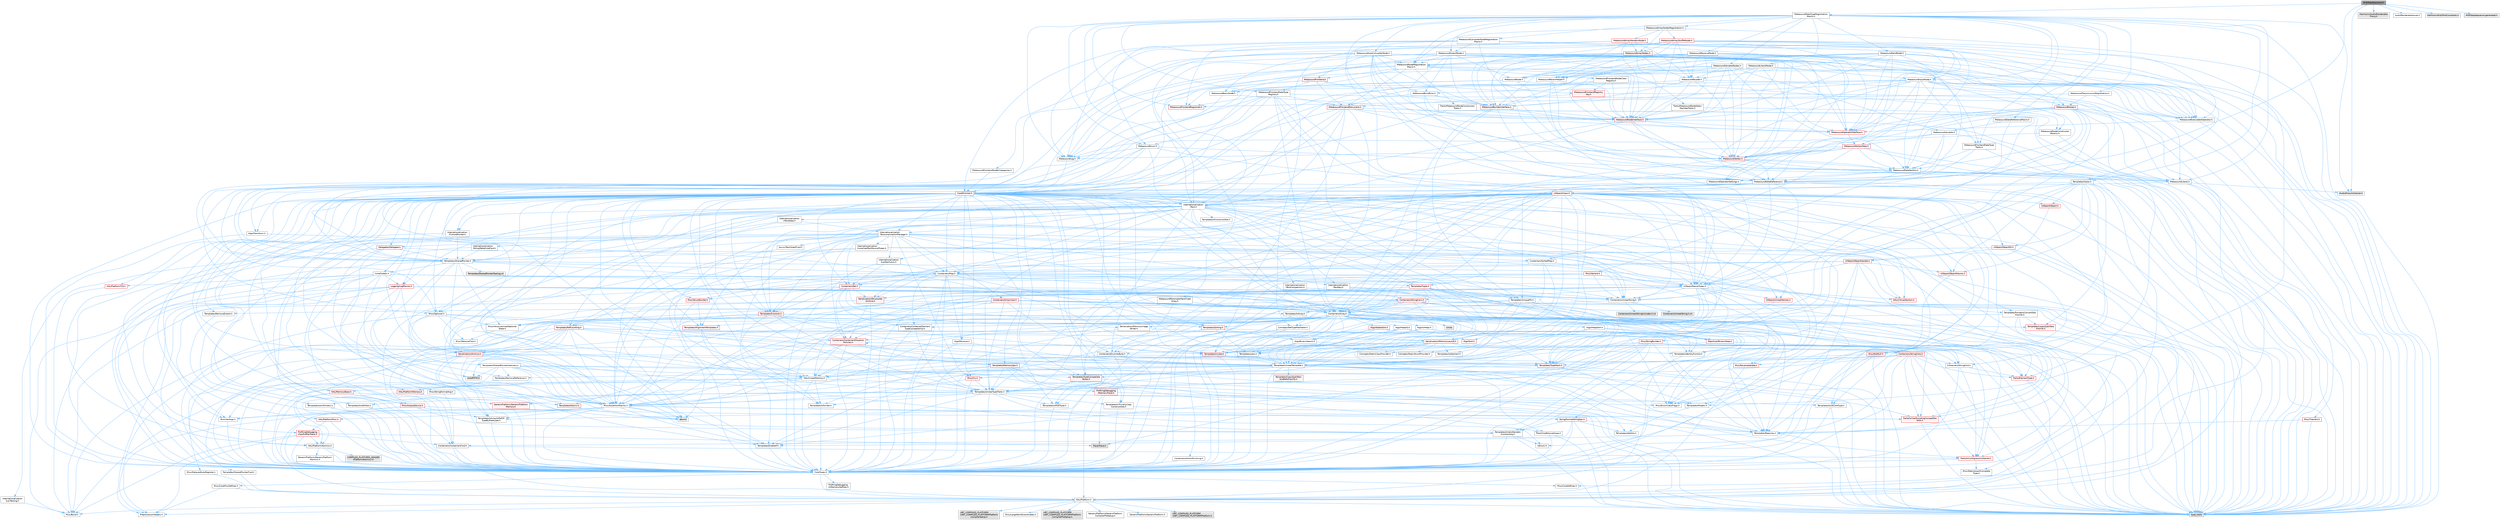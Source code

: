 digraph "MidiStepSequence.h"
{
 // INTERACTIVE_SVG=YES
 // LATEX_PDF_SIZE
  bgcolor="transparent";
  edge [fontname=Helvetica,fontsize=10,labelfontname=Helvetica,labelfontsize=10];
  node [fontname=Helvetica,fontsize=10,shape=box,height=0.2,width=0.4];
  Node1 [id="Node000001",label="MidiStepSequence.h",height=0.2,width=0.4,color="gray40", fillcolor="grey60", style="filled", fontcolor="black",tooltip=" "];
  Node1 -> Node2 [id="edge1_Node000001_Node000002",color="steelblue1",style="solid",tooltip=" "];
  Node2 [id="Node000002",label="IAudioProxyInitializer.h",height=0.2,width=0.4,color="grey60", fillcolor="#E0E0E0", style="filled",tooltip=" "];
  Node1 -> Node3 [id="edge2_Node000001_Node000003",color="steelblue1",style="solid",tooltip=" "];
  Node3 [id="Node000003",label="Harmonix/AudioRenderable\lProxy.h",height=0.2,width=0.4,color="grey60", fillcolor="#E0E0E0", style="filled",tooltip=" "];
  Node1 -> Node4 [id="edge3_Node000001_Node000004",color="steelblue1",style="solid",tooltip=" "];
  Node4 [id="Node000004",label="AudioRenderableAsset.h",height=0.2,width=0.4,color="grey40", fillcolor="white", style="filled",URL="$d2/da8/AudioRenderableAsset_8h.html",tooltip=" "];
  Node1 -> Node5 [id="edge4_Node000001_Node000005",color="steelblue1",style="solid",tooltip=" "];
  Node5 [id="Node000005",label="MetasoundDataReference.h",height=0.2,width=0.4,color="grey40", fillcolor="white", style="filled",URL="$dc/d67/MetasoundDataReference_8h.html",tooltip=" "];
  Node5 -> Node6 [id="edge5_Node000005_Node000006",color="steelblue1",style="solid",tooltip=" "];
  Node6 [id="Node000006",label="type_traits",height=0.2,width=0.4,color="grey60", fillcolor="#E0E0E0", style="filled",tooltip=" "];
  Node5 -> Node7 [id="edge6_Node000005_Node000007",color="steelblue1",style="solid",tooltip=" "];
  Node7 [id="Node000007",label="Containers/UnrealString.h",height=0.2,width=0.4,color="grey40", fillcolor="white", style="filled",URL="$d5/dba/UnrealString_8h.html",tooltip=" "];
  Node7 -> Node8 [id="edge7_Node000007_Node000008",color="steelblue1",style="solid",tooltip=" "];
  Node8 [id="Node000008",label="Containers/UnrealStringIncludes.h.inl",height=0.2,width=0.4,color="grey60", fillcolor="#E0E0E0", style="filled",tooltip=" "];
  Node7 -> Node9 [id="edge8_Node000007_Node000009",color="steelblue1",style="solid",tooltip=" "];
  Node9 [id="Node000009",label="Containers/UnrealString.h.inl",height=0.2,width=0.4,color="grey60", fillcolor="#E0E0E0", style="filled",tooltip=" "];
  Node7 -> Node10 [id="edge9_Node000007_Node000010",color="steelblue1",style="solid",tooltip=" "];
  Node10 [id="Node000010",label="Misc/StringFormatArg.h",height=0.2,width=0.4,color="grey40", fillcolor="white", style="filled",URL="$d2/d16/StringFormatArg_8h.html",tooltip=" "];
  Node10 -> Node11 [id="edge10_Node000010_Node000011",color="steelblue1",style="solid",tooltip=" "];
  Node11 [id="Node000011",label="Containers/ContainersFwd.h",height=0.2,width=0.4,color="grey40", fillcolor="white", style="filled",URL="$d4/d0a/ContainersFwd_8h.html",tooltip=" "];
  Node11 -> Node12 [id="edge11_Node000011_Node000012",color="steelblue1",style="solid",tooltip=" "];
  Node12 [id="Node000012",label="HAL/Platform.h",height=0.2,width=0.4,color="grey40", fillcolor="white", style="filled",URL="$d9/dd0/Platform_8h.html",tooltip=" "];
  Node12 -> Node13 [id="edge12_Node000012_Node000013",color="steelblue1",style="solid",tooltip=" "];
  Node13 [id="Node000013",label="Misc/Build.h",height=0.2,width=0.4,color="grey40", fillcolor="white", style="filled",URL="$d3/dbb/Build_8h.html",tooltip=" "];
  Node12 -> Node14 [id="edge13_Node000012_Node000014",color="steelblue1",style="solid",tooltip=" "];
  Node14 [id="Node000014",label="Misc/LargeWorldCoordinates.h",height=0.2,width=0.4,color="grey40", fillcolor="white", style="filled",URL="$d2/dcb/LargeWorldCoordinates_8h.html",tooltip=" "];
  Node12 -> Node6 [id="edge14_Node000012_Node000006",color="steelblue1",style="solid",tooltip=" "];
  Node12 -> Node15 [id="edge15_Node000012_Node000015",color="steelblue1",style="solid",tooltip=" "];
  Node15 [id="Node000015",label="PreprocessorHelpers.h",height=0.2,width=0.4,color="grey40", fillcolor="white", style="filled",URL="$db/ddb/PreprocessorHelpers_8h.html",tooltip=" "];
  Node12 -> Node16 [id="edge16_Node000012_Node000016",color="steelblue1",style="solid",tooltip=" "];
  Node16 [id="Node000016",label="UBT_COMPILED_PLATFORM\l/UBT_COMPILED_PLATFORMPlatform\lCompilerPreSetup.h",height=0.2,width=0.4,color="grey60", fillcolor="#E0E0E0", style="filled",tooltip=" "];
  Node12 -> Node17 [id="edge17_Node000012_Node000017",color="steelblue1",style="solid",tooltip=" "];
  Node17 [id="Node000017",label="GenericPlatform/GenericPlatform\lCompilerPreSetup.h",height=0.2,width=0.4,color="grey40", fillcolor="white", style="filled",URL="$d9/dc8/GenericPlatformCompilerPreSetup_8h.html",tooltip=" "];
  Node12 -> Node18 [id="edge18_Node000012_Node000018",color="steelblue1",style="solid",tooltip=" "];
  Node18 [id="Node000018",label="GenericPlatform/GenericPlatform.h",height=0.2,width=0.4,color="grey40", fillcolor="white", style="filled",URL="$d6/d84/GenericPlatform_8h.html",tooltip=" "];
  Node12 -> Node19 [id="edge19_Node000012_Node000019",color="steelblue1",style="solid",tooltip=" "];
  Node19 [id="Node000019",label="UBT_COMPILED_PLATFORM\l/UBT_COMPILED_PLATFORMPlatform.h",height=0.2,width=0.4,color="grey60", fillcolor="#E0E0E0", style="filled",tooltip=" "];
  Node12 -> Node20 [id="edge20_Node000012_Node000020",color="steelblue1",style="solid",tooltip=" "];
  Node20 [id="Node000020",label="UBT_COMPILED_PLATFORM\l/UBT_COMPILED_PLATFORMPlatform\lCompilerSetup.h",height=0.2,width=0.4,color="grey60", fillcolor="#E0E0E0", style="filled",tooltip=" "];
  Node11 -> Node21 [id="edge21_Node000011_Node000021",color="steelblue1",style="solid",tooltip=" "];
  Node21 [id="Node000021",label="CoreTypes.h",height=0.2,width=0.4,color="grey40", fillcolor="white", style="filled",URL="$dc/dec/CoreTypes_8h.html",tooltip=" "];
  Node21 -> Node12 [id="edge22_Node000021_Node000012",color="steelblue1",style="solid",tooltip=" "];
  Node21 -> Node22 [id="edge23_Node000021_Node000022",color="steelblue1",style="solid",tooltip=" "];
  Node22 [id="Node000022",label="ProfilingDebugging\l/UMemoryDefines.h",height=0.2,width=0.4,color="grey40", fillcolor="white", style="filled",URL="$d2/da2/UMemoryDefines_8h.html",tooltip=" "];
  Node21 -> Node23 [id="edge24_Node000021_Node000023",color="steelblue1",style="solid",tooltip=" "];
  Node23 [id="Node000023",label="Misc/CoreMiscDefines.h",height=0.2,width=0.4,color="grey40", fillcolor="white", style="filled",URL="$da/d38/CoreMiscDefines_8h.html",tooltip=" "];
  Node23 -> Node12 [id="edge25_Node000023_Node000012",color="steelblue1",style="solid",tooltip=" "];
  Node23 -> Node15 [id="edge26_Node000023_Node000015",color="steelblue1",style="solid",tooltip=" "];
  Node21 -> Node24 [id="edge27_Node000021_Node000024",color="steelblue1",style="solid",tooltip=" "];
  Node24 [id="Node000024",label="Misc/CoreDefines.h",height=0.2,width=0.4,color="grey40", fillcolor="white", style="filled",URL="$d3/dd2/CoreDefines_8h.html",tooltip=" "];
  Node11 -> Node25 [id="edge28_Node000011_Node000025",color="steelblue1",style="solid",tooltip=" "];
  Node25 [id="Node000025",label="Traits/IsContiguousContainer.h",height=0.2,width=0.4,color="red", fillcolor="#FFF0F0", style="filled",URL="$d5/d3c/IsContiguousContainer_8h.html",tooltip=" "];
  Node25 -> Node21 [id="edge29_Node000025_Node000021",color="steelblue1",style="solid",tooltip=" "];
  Node25 -> Node26 [id="edge30_Node000025_Node000026",color="steelblue1",style="solid",tooltip=" "];
  Node26 [id="Node000026",label="Misc/StaticAssertComplete\lType.h",height=0.2,width=0.4,color="grey40", fillcolor="white", style="filled",URL="$d5/d4e/StaticAssertCompleteType_8h.html",tooltip=" "];
  Node5 -> Node12 [id="edge31_Node000005_Node000012",color="steelblue1",style="solid",tooltip=" "];
  Node5 -> Node28 [id="edge32_Node000005_Node000028",color="steelblue1",style="solid",tooltip=" "];
  Node28 [id="Node000028",label="Internationalization\l/Text.h",height=0.2,width=0.4,color="grey40", fillcolor="white", style="filled",URL="$d6/d35/Text_8h.html",tooltip=" "];
  Node28 -> Node21 [id="edge33_Node000028_Node000021",color="steelblue1",style="solid",tooltip=" "];
  Node28 -> Node29 [id="edge34_Node000028_Node000029",color="steelblue1",style="solid",tooltip=" "];
  Node29 [id="Node000029",label="HAL/PlatformAtomics.h",height=0.2,width=0.4,color="grey40", fillcolor="white", style="filled",URL="$d3/d36/PlatformAtomics_8h.html",tooltip=" "];
  Node29 -> Node21 [id="edge35_Node000029_Node000021",color="steelblue1",style="solid",tooltip=" "];
  Node29 -> Node30 [id="edge36_Node000029_Node000030",color="steelblue1",style="solid",tooltip=" "];
  Node30 [id="Node000030",label="GenericPlatform/GenericPlatform\lAtomics.h",height=0.2,width=0.4,color="grey40", fillcolor="white", style="filled",URL="$da/d72/GenericPlatformAtomics_8h.html",tooltip=" "];
  Node30 -> Node21 [id="edge37_Node000030_Node000021",color="steelblue1",style="solid",tooltip=" "];
  Node29 -> Node31 [id="edge38_Node000029_Node000031",color="steelblue1",style="solid",tooltip=" "];
  Node31 [id="Node000031",label="COMPILED_PLATFORM_HEADER\l(PlatformAtomics.h)",height=0.2,width=0.4,color="grey60", fillcolor="#E0E0E0", style="filled",tooltip=" "];
  Node28 -> Node32 [id="edge39_Node000028_Node000032",color="steelblue1",style="solid",tooltip=" "];
  Node32 [id="Node000032",label="Misc/AssertionMacros.h",height=0.2,width=0.4,color="grey40", fillcolor="white", style="filled",URL="$d0/dfa/AssertionMacros_8h.html",tooltip=" "];
  Node32 -> Node21 [id="edge40_Node000032_Node000021",color="steelblue1",style="solid",tooltip=" "];
  Node32 -> Node12 [id="edge41_Node000032_Node000012",color="steelblue1",style="solid",tooltip=" "];
  Node32 -> Node33 [id="edge42_Node000032_Node000033",color="steelblue1",style="solid",tooltip=" "];
  Node33 [id="Node000033",label="HAL/PlatformMisc.h",height=0.2,width=0.4,color="red", fillcolor="#FFF0F0", style="filled",URL="$d0/df5/PlatformMisc_8h.html",tooltip=" "];
  Node33 -> Node21 [id="edge43_Node000033_Node000021",color="steelblue1",style="solid",tooltip=" "];
  Node33 -> Node57 [id="edge44_Node000033_Node000057",color="steelblue1",style="solid",tooltip=" "];
  Node57 [id="Node000057",label="ProfilingDebugging\l/CpuProfilerTrace.h",height=0.2,width=0.4,color="red", fillcolor="#FFF0F0", style="filled",URL="$da/dcb/CpuProfilerTrace_8h.html",tooltip=" "];
  Node57 -> Node21 [id="edge45_Node000057_Node000021",color="steelblue1",style="solid",tooltip=" "];
  Node57 -> Node11 [id="edge46_Node000057_Node000011",color="steelblue1",style="solid",tooltip=" "];
  Node57 -> Node29 [id="edge47_Node000057_Node000029",color="steelblue1",style="solid",tooltip=" "];
  Node57 -> Node15 [id="edge48_Node000057_Node000015",color="steelblue1",style="solid",tooltip=" "];
  Node57 -> Node13 [id="edge49_Node000057_Node000013",color="steelblue1",style="solid",tooltip=" "];
  Node57 -> Node61 [id="edge50_Node000057_Node000061",color="steelblue1",style="solid",tooltip=" "];
  Node61 [id="Node000061",label="Trace/Trace.h",height=0.2,width=0.4,color="grey60", fillcolor="#E0E0E0", style="filled",tooltip=" "];
  Node32 -> Node15 [id="edge51_Node000032_Node000015",color="steelblue1",style="solid",tooltip=" "];
  Node32 -> Node62 [id="edge52_Node000032_Node000062",color="steelblue1",style="solid",tooltip=" "];
  Node62 [id="Node000062",label="Templates/EnableIf.h",height=0.2,width=0.4,color="grey40", fillcolor="white", style="filled",URL="$d7/d60/EnableIf_8h.html",tooltip=" "];
  Node62 -> Node21 [id="edge53_Node000062_Node000021",color="steelblue1",style="solid",tooltip=" "];
  Node32 -> Node63 [id="edge54_Node000032_Node000063",color="steelblue1",style="solid",tooltip=" "];
  Node63 [id="Node000063",label="Templates/IsArrayOrRefOf\lTypeByPredicate.h",height=0.2,width=0.4,color="grey40", fillcolor="white", style="filled",URL="$d6/da1/IsArrayOrRefOfTypeByPredicate_8h.html",tooltip=" "];
  Node63 -> Node21 [id="edge55_Node000063_Node000021",color="steelblue1",style="solid",tooltip=" "];
  Node32 -> Node64 [id="edge56_Node000032_Node000064",color="steelblue1",style="solid",tooltip=" "];
  Node64 [id="Node000064",label="Templates/IsValidVariadic\lFunctionArg.h",height=0.2,width=0.4,color="grey40", fillcolor="white", style="filled",URL="$d0/dc8/IsValidVariadicFunctionArg_8h.html",tooltip=" "];
  Node64 -> Node21 [id="edge57_Node000064_Node000021",color="steelblue1",style="solid",tooltip=" "];
  Node64 -> Node65 [id="edge58_Node000064_Node000065",color="steelblue1",style="solid",tooltip=" "];
  Node65 [id="Node000065",label="IsEnum.h",height=0.2,width=0.4,color="grey40", fillcolor="white", style="filled",URL="$d4/de5/IsEnum_8h.html",tooltip=" "];
  Node64 -> Node6 [id="edge59_Node000064_Node000006",color="steelblue1",style="solid",tooltip=" "];
  Node32 -> Node66 [id="edge60_Node000032_Node000066",color="steelblue1",style="solid",tooltip=" "];
  Node66 [id="Node000066",label="Traits/IsCharEncodingCompatible\lWith.h",height=0.2,width=0.4,color="red", fillcolor="#FFF0F0", style="filled",URL="$df/dd1/IsCharEncodingCompatibleWith_8h.html",tooltip=" "];
  Node66 -> Node6 [id="edge61_Node000066_Node000006",color="steelblue1",style="solid",tooltip=" "];
  Node32 -> Node68 [id="edge62_Node000032_Node000068",color="steelblue1",style="solid",tooltip=" "];
  Node68 [id="Node000068",label="Misc/VarArgs.h",height=0.2,width=0.4,color="grey40", fillcolor="white", style="filled",URL="$d5/d6f/VarArgs_8h.html",tooltip=" "];
  Node68 -> Node21 [id="edge63_Node000068_Node000021",color="steelblue1",style="solid",tooltip=" "];
  Node32 -> Node69 [id="edge64_Node000032_Node000069",color="steelblue1",style="solid",tooltip=" "];
  Node69 [id="Node000069",label="String/FormatStringSan.h",height=0.2,width=0.4,color="red", fillcolor="#FFF0F0", style="filled",URL="$d3/d8b/FormatStringSan_8h.html",tooltip=" "];
  Node69 -> Node6 [id="edge65_Node000069_Node000006",color="steelblue1",style="solid",tooltip=" "];
  Node69 -> Node21 [id="edge66_Node000069_Node000021",color="steelblue1",style="solid",tooltip=" "];
  Node69 -> Node70 [id="edge67_Node000069_Node000070",color="steelblue1",style="solid",tooltip=" "];
  Node70 [id="Node000070",label="Templates/Requires.h",height=0.2,width=0.4,color="grey40", fillcolor="white", style="filled",URL="$dc/d96/Requires_8h.html",tooltip=" "];
  Node70 -> Node62 [id="edge68_Node000070_Node000062",color="steelblue1",style="solid",tooltip=" "];
  Node70 -> Node6 [id="edge69_Node000070_Node000006",color="steelblue1",style="solid",tooltip=" "];
  Node69 -> Node71 [id="edge70_Node000069_Node000071",color="steelblue1",style="solid",tooltip=" "];
  Node71 [id="Node000071",label="Templates/Identity.h",height=0.2,width=0.4,color="grey40", fillcolor="white", style="filled",URL="$d0/dd5/Identity_8h.html",tooltip=" "];
  Node69 -> Node64 [id="edge71_Node000069_Node000064",color="steelblue1",style="solid",tooltip=" "];
  Node69 -> Node11 [id="edge72_Node000069_Node000011",color="steelblue1",style="solid",tooltip=" "];
  Node32 -> Node75 [id="edge73_Node000032_Node000075",color="steelblue1",style="solid",tooltip=" "];
  Node75 [id="Node000075",label="atomic",height=0.2,width=0.4,color="grey60", fillcolor="#E0E0E0", style="filled",tooltip=" "];
  Node28 -> Node53 [id="edge74_Node000028_Node000053",color="steelblue1",style="solid",tooltip=" "];
  Node53 [id="Node000053",label="Misc/EnumClassFlags.h",height=0.2,width=0.4,color="grey40", fillcolor="white", style="filled",URL="$d8/de7/EnumClassFlags_8h.html",tooltip=" "];
  Node28 -> Node76 [id="edge75_Node000028_Node000076",color="steelblue1",style="solid",tooltip=" "];
  Node76 [id="Node000076",label="Templates/UnrealTypeTraits.h",height=0.2,width=0.4,color="grey40", fillcolor="white", style="filled",URL="$d2/d2d/UnrealTypeTraits_8h.html",tooltip=" "];
  Node76 -> Node21 [id="edge76_Node000076_Node000021",color="steelblue1",style="solid",tooltip=" "];
  Node76 -> Node77 [id="edge77_Node000076_Node000077",color="steelblue1",style="solid",tooltip=" "];
  Node77 [id="Node000077",label="Templates/IsPointer.h",height=0.2,width=0.4,color="grey40", fillcolor="white", style="filled",URL="$d7/d05/IsPointer_8h.html",tooltip=" "];
  Node77 -> Node21 [id="edge78_Node000077_Node000021",color="steelblue1",style="solid",tooltip=" "];
  Node76 -> Node32 [id="edge79_Node000076_Node000032",color="steelblue1",style="solid",tooltip=" "];
  Node76 -> Node78 [id="edge80_Node000076_Node000078",color="steelblue1",style="solid",tooltip=" "];
  Node78 [id="Node000078",label="Templates/AndOrNot.h",height=0.2,width=0.4,color="grey40", fillcolor="white", style="filled",URL="$db/d0a/AndOrNot_8h.html",tooltip=" "];
  Node78 -> Node21 [id="edge81_Node000078_Node000021",color="steelblue1",style="solid",tooltip=" "];
  Node76 -> Node62 [id="edge82_Node000076_Node000062",color="steelblue1",style="solid",tooltip=" "];
  Node76 -> Node79 [id="edge83_Node000076_Node000079",color="steelblue1",style="solid",tooltip=" "];
  Node79 [id="Node000079",label="Templates/IsArithmetic.h",height=0.2,width=0.4,color="grey40", fillcolor="white", style="filled",URL="$d2/d5d/IsArithmetic_8h.html",tooltip=" "];
  Node79 -> Node21 [id="edge84_Node000079_Node000021",color="steelblue1",style="solid",tooltip=" "];
  Node76 -> Node65 [id="edge85_Node000076_Node000065",color="steelblue1",style="solid",tooltip=" "];
  Node76 -> Node80 [id="edge86_Node000076_Node000080",color="steelblue1",style="solid",tooltip=" "];
  Node80 [id="Node000080",label="Templates/Models.h",height=0.2,width=0.4,color="grey40", fillcolor="white", style="filled",URL="$d3/d0c/Models_8h.html",tooltip=" "];
  Node80 -> Node71 [id="edge87_Node000080_Node000071",color="steelblue1",style="solid",tooltip=" "];
  Node76 -> Node81 [id="edge88_Node000076_Node000081",color="steelblue1",style="solid",tooltip=" "];
  Node81 [id="Node000081",label="Templates/IsPODType.h",height=0.2,width=0.4,color="grey40", fillcolor="white", style="filled",URL="$d7/db1/IsPODType_8h.html",tooltip=" "];
  Node81 -> Node21 [id="edge89_Node000081_Node000021",color="steelblue1",style="solid",tooltip=" "];
  Node76 -> Node82 [id="edge90_Node000076_Node000082",color="steelblue1",style="solid",tooltip=" "];
  Node82 [id="Node000082",label="Templates/IsUECoreType.h",height=0.2,width=0.4,color="grey40", fillcolor="white", style="filled",URL="$d1/db8/IsUECoreType_8h.html",tooltip=" "];
  Node82 -> Node21 [id="edge91_Node000082_Node000021",color="steelblue1",style="solid",tooltip=" "];
  Node82 -> Node6 [id="edge92_Node000082_Node000006",color="steelblue1",style="solid",tooltip=" "];
  Node76 -> Node83 [id="edge93_Node000076_Node000083",color="steelblue1",style="solid",tooltip=" "];
  Node83 [id="Node000083",label="Templates/IsTriviallyCopy\lConstructible.h",height=0.2,width=0.4,color="grey40", fillcolor="white", style="filled",URL="$d3/d78/IsTriviallyCopyConstructible_8h.html",tooltip=" "];
  Node83 -> Node21 [id="edge94_Node000083_Node000021",color="steelblue1",style="solid",tooltip=" "];
  Node83 -> Node6 [id="edge95_Node000083_Node000006",color="steelblue1",style="solid",tooltip=" "];
  Node28 -> Node84 [id="edge96_Node000028_Node000084",color="steelblue1",style="solid",tooltip=" "];
  Node84 [id="Node000084",label="Containers/Array.h",height=0.2,width=0.4,color="grey40", fillcolor="white", style="filled",URL="$df/dd0/Array_8h.html",tooltip=" "];
  Node84 -> Node21 [id="edge97_Node000084_Node000021",color="steelblue1",style="solid",tooltip=" "];
  Node84 -> Node32 [id="edge98_Node000084_Node000032",color="steelblue1",style="solid",tooltip=" "];
  Node84 -> Node85 [id="edge99_Node000084_Node000085",color="steelblue1",style="solid",tooltip=" "];
  Node85 [id="Node000085",label="Misc/IntrusiveUnsetOptional\lState.h",height=0.2,width=0.4,color="grey40", fillcolor="white", style="filled",URL="$d2/d0a/IntrusiveUnsetOptionalState_8h.html",tooltip=" "];
  Node85 -> Node86 [id="edge100_Node000085_Node000086",color="steelblue1",style="solid",tooltip=" "];
  Node86 [id="Node000086",label="Misc/OptionalFwd.h",height=0.2,width=0.4,color="grey40", fillcolor="white", style="filled",URL="$dc/d50/OptionalFwd_8h.html",tooltip=" "];
  Node84 -> Node87 [id="edge101_Node000084_Node000087",color="steelblue1",style="solid",tooltip=" "];
  Node87 [id="Node000087",label="Misc/ReverseIterate.h",height=0.2,width=0.4,color="red", fillcolor="#FFF0F0", style="filled",URL="$db/de3/ReverseIterate_8h.html",tooltip=" "];
  Node87 -> Node12 [id="edge102_Node000087_Node000012",color="steelblue1",style="solid",tooltip=" "];
  Node84 -> Node89 [id="edge103_Node000084_Node000089",color="steelblue1",style="solid",tooltip=" "];
  Node89 [id="Node000089",label="HAL/UnrealMemory.h",height=0.2,width=0.4,color="grey40", fillcolor="white", style="filled",URL="$d9/d96/UnrealMemory_8h.html",tooltip=" "];
  Node89 -> Node21 [id="edge104_Node000089_Node000021",color="steelblue1",style="solid",tooltip=" "];
  Node89 -> Node90 [id="edge105_Node000089_Node000090",color="steelblue1",style="solid",tooltip=" "];
  Node90 [id="Node000090",label="GenericPlatform/GenericPlatform\lMemory.h",height=0.2,width=0.4,color="red", fillcolor="#FFF0F0", style="filled",URL="$dd/d22/GenericPlatformMemory_8h.html",tooltip=" "];
  Node90 -> Node21 [id="edge106_Node000090_Node000021",color="steelblue1",style="solid",tooltip=" "];
  Node89 -> Node93 [id="edge107_Node000089_Node000093",color="steelblue1",style="solid",tooltip=" "];
  Node93 [id="Node000093",label="HAL/MemoryBase.h",height=0.2,width=0.4,color="red", fillcolor="#FFF0F0", style="filled",URL="$d6/d9f/MemoryBase_8h.html",tooltip=" "];
  Node93 -> Node21 [id="edge108_Node000093_Node000021",color="steelblue1",style="solid",tooltip=" "];
  Node93 -> Node29 [id="edge109_Node000093_Node000029",color="steelblue1",style="solid",tooltip=" "];
  Node93 -> Node95 [id="edge110_Node000093_Node000095",color="steelblue1",style="solid",tooltip=" "];
  Node95 [id="Node000095",label="Misc/OutputDevice.h",height=0.2,width=0.4,color="red", fillcolor="#FFF0F0", style="filled",URL="$d7/d32/OutputDevice_8h.html",tooltip=" "];
  Node95 -> Node21 [id="edge111_Node000095_Node000021",color="steelblue1",style="solid",tooltip=" "];
  Node95 -> Node68 [id="edge112_Node000095_Node000068",color="steelblue1",style="solid",tooltip=" "];
  Node95 -> Node63 [id="edge113_Node000095_Node000063",color="steelblue1",style="solid",tooltip=" "];
  Node95 -> Node64 [id="edge114_Node000095_Node000064",color="steelblue1",style="solid",tooltip=" "];
  Node95 -> Node66 [id="edge115_Node000095_Node000066",color="steelblue1",style="solid",tooltip=" "];
  Node93 -> Node97 [id="edge116_Node000093_Node000097",color="steelblue1",style="solid",tooltip=" "];
  Node97 [id="Node000097",label="Templates/Atomic.h",height=0.2,width=0.4,color="red", fillcolor="#FFF0F0", style="filled",URL="$d3/d91/Atomic_8h.html",tooltip=" "];
  Node97 -> Node75 [id="edge117_Node000097_Node000075",color="steelblue1",style="solid",tooltip=" "];
  Node89 -> Node104 [id="edge118_Node000089_Node000104",color="steelblue1",style="solid",tooltip=" "];
  Node104 [id="Node000104",label="HAL/PlatformMemory.h",height=0.2,width=0.4,color="red", fillcolor="#FFF0F0", style="filled",URL="$de/d68/PlatformMemory_8h.html",tooltip=" "];
  Node104 -> Node21 [id="edge119_Node000104_Node000021",color="steelblue1",style="solid",tooltip=" "];
  Node104 -> Node90 [id="edge120_Node000104_Node000090",color="steelblue1",style="solid",tooltip=" "];
  Node89 -> Node106 [id="edge121_Node000089_Node000106",color="steelblue1",style="solid",tooltip=" "];
  Node106 [id="Node000106",label="ProfilingDebugging\l/MemoryTrace.h",height=0.2,width=0.4,color="red", fillcolor="#FFF0F0", style="filled",URL="$da/dd7/MemoryTrace_8h.html",tooltip=" "];
  Node106 -> Node12 [id="edge122_Node000106_Node000012",color="steelblue1",style="solid",tooltip=" "];
  Node106 -> Node53 [id="edge123_Node000106_Node000053",color="steelblue1",style="solid",tooltip=" "];
  Node106 -> Node61 [id="edge124_Node000106_Node000061",color="steelblue1",style="solid",tooltip=" "];
  Node89 -> Node77 [id="edge125_Node000089_Node000077",color="steelblue1",style="solid",tooltip=" "];
  Node84 -> Node76 [id="edge126_Node000084_Node000076",color="steelblue1",style="solid",tooltip=" "];
  Node84 -> Node107 [id="edge127_Node000084_Node000107",color="steelblue1",style="solid",tooltip=" "];
  Node107 [id="Node000107",label="Templates/UnrealTemplate.h",height=0.2,width=0.4,color="grey40", fillcolor="white", style="filled",URL="$d4/d24/UnrealTemplate_8h.html",tooltip=" "];
  Node107 -> Node21 [id="edge128_Node000107_Node000021",color="steelblue1",style="solid",tooltip=" "];
  Node107 -> Node77 [id="edge129_Node000107_Node000077",color="steelblue1",style="solid",tooltip=" "];
  Node107 -> Node89 [id="edge130_Node000107_Node000089",color="steelblue1",style="solid",tooltip=" "];
  Node107 -> Node108 [id="edge131_Node000107_Node000108",color="steelblue1",style="solid",tooltip=" "];
  Node108 [id="Node000108",label="Templates/CopyQualifiers\lAndRefsFromTo.h",height=0.2,width=0.4,color="red", fillcolor="#FFF0F0", style="filled",URL="$d3/db3/CopyQualifiersAndRefsFromTo_8h.html",tooltip=" "];
  Node107 -> Node76 [id="edge132_Node000107_Node000076",color="steelblue1",style="solid",tooltip=" "];
  Node107 -> Node110 [id="edge133_Node000107_Node000110",color="steelblue1",style="solid",tooltip=" "];
  Node110 [id="Node000110",label="Templates/RemoveReference.h",height=0.2,width=0.4,color="grey40", fillcolor="white", style="filled",URL="$da/dbe/RemoveReference_8h.html",tooltip=" "];
  Node110 -> Node21 [id="edge134_Node000110_Node000021",color="steelblue1",style="solid",tooltip=" "];
  Node107 -> Node70 [id="edge135_Node000107_Node000070",color="steelblue1",style="solid",tooltip=" "];
  Node107 -> Node111 [id="edge136_Node000107_Node000111",color="steelblue1",style="solid",tooltip=" "];
  Node111 [id="Node000111",label="Templates/TypeCompatible\lBytes.h",height=0.2,width=0.4,color="red", fillcolor="#FFF0F0", style="filled",URL="$df/d0a/TypeCompatibleBytes_8h.html",tooltip=" "];
  Node111 -> Node21 [id="edge137_Node000111_Node000021",color="steelblue1",style="solid",tooltip=" "];
  Node111 -> Node6 [id="edge138_Node000111_Node000006",color="steelblue1",style="solid",tooltip=" "];
  Node107 -> Node71 [id="edge139_Node000107_Node000071",color="steelblue1",style="solid",tooltip=" "];
  Node107 -> Node25 [id="edge140_Node000107_Node000025",color="steelblue1",style="solid",tooltip=" "];
  Node107 -> Node112 [id="edge141_Node000107_Node000112",color="steelblue1",style="solid",tooltip=" "];
  Node112 [id="Node000112",label="Traits/UseBitwiseSwap.h",height=0.2,width=0.4,color="grey40", fillcolor="white", style="filled",URL="$db/df3/UseBitwiseSwap_8h.html",tooltip=" "];
  Node112 -> Node21 [id="edge142_Node000112_Node000021",color="steelblue1",style="solid",tooltip=" "];
  Node112 -> Node6 [id="edge143_Node000112_Node000006",color="steelblue1",style="solid",tooltip=" "];
  Node107 -> Node6 [id="edge144_Node000107_Node000006",color="steelblue1",style="solid",tooltip=" "];
  Node84 -> Node113 [id="edge145_Node000084_Node000113",color="steelblue1",style="solid",tooltip=" "];
  Node113 [id="Node000113",label="Containers/AllowShrinking.h",height=0.2,width=0.4,color="grey40", fillcolor="white", style="filled",URL="$d7/d1a/AllowShrinking_8h.html",tooltip=" "];
  Node113 -> Node21 [id="edge146_Node000113_Node000021",color="steelblue1",style="solid",tooltip=" "];
  Node84 -> Node114 [id="edge147_Node000084_Node000114",color="steelblue1",style="solid",tooltip=" "];
  Node114 [id="Node000114",label="Containers/ContainerAllocation\lPolicies.h",height=0.2,width=0.4,color="red", fillcolor="#FFF0F0", style="filled",URL="$d7/dff/ContainerAllocationPolicies_8h.html",tooltip=" "];
  Node114 -> Node21 [id="edge148_Node000114_Node000021",color="steelblue1",style="solid",tooltip=" "];
  Node114 -> Node114 [id="edge149_Node000114_Node000114",color="steelblue1",style="solid",tooltip=" "];
  Node114 -> Node89 [id="edge150_Node000114_Node000089",color="steelblue1",style="solid",tooltip=" "];
  Node114 -> Node32 [id="edge151_Node000114_Node000032",color="steelblue1",style="solid",tooltip=" "];
  Node114 -> Node125 [id="edge152_Node000114_Node000125",color="steelblue1",style="solid",tooltip=" "];
  Node125 [id="Node000125",label="Templates/MemoryOps.h",height=0.2,width=0.4,color="red", fillcolor="#FFF0F0", style="filled",URL="$db/dea/MemoryOps_8h.html",tooltip=" "];
  Node125 -> Node21 [id="edge153_Node000125_Node000021",color="steelblue1",style="solid",tooltip=" "];
  Node125 -> Node89 [id="edge154_Node000125_Node000089",color="steelblue1",style="solid",tooltip=" "];
  Node125 -> Node83 [id="edge155_Node000125_Node000083",color="steelblue1",style="solid",tooltip=" "];
  Node125 -> Node70 [id="edge156_Node000125_Node000070",color="steelblue1",style="solid",tooltip=" "];
  Node125 -> Node76 [id="edge157_Node000125_Node000076",color="steelblue1",style="solid",tooltip=" "];
  Node125 -> Node112 [id="edge158_Node000125_Node000112",color="steelblue1",style="solid",tooltip=" "];
  Node125 -> Node6 [id="edge159_Node000125_Node000006",color="steelblue1",style="solid",tooltip=" "];
  Node114 -> Node111 [id="edge160_Node000114_Node000111",color="steelblue1",style="solid",tooltip=" "];
  Node114 -> Node6 [id="edge161_Node000114_Node000006",color="steelblue1",style="solid",tooltip=" "];
  Node84 -> Node126 [id="edge162_Node000084_Node000126",color="steelblue1",style="solid",tooltip=" "];
  Node126 [id="Node000126",label="Containers/ContainerElement\lTypeCompatibility.h",height=0.2,width=0.4,color="grey40", fillcolor="white", style="filled",URL="$df/ddf/ContainerElementTypeCompatibility_8h.html",tooltip=" "];
  Node126 -> Node21 [id="edge163_Node000126_Node000021",color="steelblue1",style="solid",tooltip=" "];
  Node126 -> Node76 [id="edge164_Node000126_Node000076",color="steelblue1",style="solid",tooltip=" "];
  Node84 -> Node127 [id="edge165_Node000084_Node000127",color="steelblue1",style="solid",tooltip=" "];
  Node127 [id="Node000127",label="Serialization/Archive.h",height=0.2,width=0.4,color="red", fillcolor="#FFF0F0", style="filled",URL="$d7/d3b/Archive_8h.html",tooltip=" "];
  Node127 -> Node21 [id="edge166_Node000127_Node000021",color="steelblue1",style="solid",tooltip=" "];
  Node127 -> Node32 [id="edge167_Node000127_Node000032",color="steelblue1",style="solid",tooltip=" "];
  Node127 -> Node13 [id="edge168_Node000127_Node000013",color="steelblue1",style="solid",tooltip=" "];
  Node127 -> Node68 [id="edge169_Node000127_Node000068",color="steelblue1",style="solid",tooltip=" "];
  Node127 -> Node62 [id="edge170_Node000127_Node000062",color="steelblue1",style="solid",tooltip=" "];
  Node127 -> Node63 [id="edge171_Node000127_Node000063",color="steelblue1",style="solid",tooltip=" "];
  Node127 -> Node64 [id="edge172_Node000127_Node000064",color="steelblue1",style="solid",tooltip=" "];
  Node127 -> Node107 [id="edge173_Node000127_Node000107",color="steelblue1",style="solid",tooltip=" "];
  Node127 -> Node66 [id="edge174_Node000127_Node000066",color="steelblue1",style="solid",tooltip=" "];
  Node84 -> Node137 [id="edge175_Node000084_Node000137",color="steelblue1",style="solid",tooltip=" "];
  Node137 [id="Node000137",label="Serialization/MemoryImage\lWriter.h",height=0.2,width=0.4,color="grey40", fillcolor="white", style="filled",URL="$d0/d08/MemoryImageWriter_8h.html",tooltip=" "];
  Node137 -> Node21 [id="edge176_Node000137_Node000021",color="steelblue1",style="solid",tooltip=" "];
  Node137 -> Node138 [id="edge177_Node000137_Node000138",color="steelblue1",style="solid",tooltip=" "];
  Node138 [id="Node000138",label="Serialization/MemoryLayout.h",height=0.2,width=0.4,color="red", fillcolor="#FFF0F0", style="filled",URL="$d7/d66/MemoryLayout_8h.html",tooltip=" "];
  Node138 -> Node139 [id="edge178_Node000138_Node000139",color="steelblue1",style="solid",tooltip=" "];
  Node139 [id="Node000139",label="Concepts/StaticClassProvider.h",height=0.2,width=0.4,color="grey40", fillcolor="white", style="filled",URL="$dd/d83/StaticClassProvider_8h.html",tooltip=" "];
  Node138 -> Node140 [id="edge179_Node000138_Node000140",color="steelblue1",style="solid",tooltip=" "];
  Node140 [id="Node000140",label="Concepts/StaticStructProvider.h",height=0.2,width=0.4,color="grey40", fillcolor="white", style="filled",URL="$d5/d77/StaticStructProvider_8h.html",tooltip=" "];
  Node138 -> Node141 [id="edge180_Node000138_Node000141",color="steelblue1",style="solid",tooltip=" "];
  Node141 [id="Node000141",label="Containers/EnumAsByte.h",height=0.2,width=0.4,color="grey40", fillcolor="white", style="filled",URL="$d6/d9a/EnumAsByte_8h.html",tooltip=" "];
  Node141 -> Node21 [id="edge181_Node000141_Node000021",color="steelblue1",style="solid",tooltip=" "];
  Node141 -> Node81 [id="edge182_Node000141_Node000081",color="steelblue1",style="solid",tooltip=" "];
  Node141 -> Node142 [id="edge183_Node000141_Node000142",color="steelblue1",style="solid",tooltip=" "];
  Node142 [id="Node000142",label="Templates/TypeHash.h",height=0.2,width=0.4,color="red", fillcolor="#FFF0F0", style="filled",URL="$d1/d62/TypeHash_8h.html",tooltip=" "];
  Node142 -> Node21 [id="edge184_Node000142_Node000021",color="steelblue1",style="solid",tooltip=" "];
  Node142 -> Node70 [id="edge185_Node000142_Node000070",color="steelblue1",style="solid",tooltip=" "];
  Node142 -> Node143 [id="edge186_Node000142_Node000143",color="steelblue1",style="solid",tooltip=" "];
  Node143 [id="Node000143",label="Misc/Crc.h",height=0.2,width=0.4,color="red", fillcolor="#FFF0F0", style="filled",URL="$d4/dd2/Crc_8h.html",tooltip=" "];
  Node143 -> Node21 [id="edge187_Node000143_Node000021",color="steelblue1",style="solid",tooltip=" "];
  Node143 -> Node32 [id="edge188_Node000143_Node000032",color="steelblue1",style="solid",tooltip=" "];
  Node143 -> Node76 [id="edge189_Node000143_Node000076",color="steelblue1",style="solid",tooltip=" "];
  Node142 -> Node6 [id="edge190_Node000142_Node000006",color="steelblue1",style="solid",tooltip=" "];
  Node138 -> Node35 [id="edge191_Node000138_Node000035",color="steelblue1",style="solid",tooltip=" "];
  Node35 [id="Node000035",label="Containers/StringFwd.h",height=0.2,width=0.4,color="grey40", fillcolor="white", style="filled",URL="$df/d37/StringFwd_8h.html",tooltip=" "];
  Node35 -> Node21 [id="edge192_Node000035_Node000021",color="steelblue1",style="solid",tooltip=" "];
  Node35 -> Node36 [id="edge193_Node000035_Node000036",color="steelblue1",style="solid",tooltip=" "];
  Node36 [id="Node000036",label="Traits/ElementType.h",height=0.2,width=0.4,color="red", fillcolor="#FFF0F0", style="filled",URL="$d5/d4f/ElementType_8h.html",tooltip=" "];
  Node36 -> Node12 [id="edge194_Node000036_Node000012",color="steelblue1",style="solid",tooltip=" "];
  Node36 -> Node6 [id="edge195_Node000036_Node000006",color="steelblue1",style="solid",tooltip=" "];
  Node35 -> Node25 [id="edge196_Node000035_Node000025",color="steelblue1",style="solid",tooltip=" "];
  Node138 -> Node89 [id="edge197_Node000138_Node000089",color="steelblue1",style="solid",tooltip=" "];
  Node138 -> Node149 [id="edge198_Node000138_Node000149",color="steelblue1",style="solid",tooltip=" "];
  Node149 [id="Node000149",label="Misc/DelayedAutoRegister.h",height=0.2,width=0.4,color="grey40", fillcolor="white", style="filled",URL="$d1/dda/DelayedAutoRegister_8h.html",tooltip=" "];
  Node149 -> Node12 [id="edge199_Node000149_Node000012",color="steelblue1",style="solid",tooltip=" "];
  Node138 -> Node62 [id="edge200_Node000138_Node000062",color="steelblue1",style="solid",tooltip=" "];
  Node138 -> Node150 [id="edge201_Node000138_Node000150",color="steelblue1",style="solid",tooltip=" "];
  Node150 [id="Node000150",label="Templates/IsAbstract.h",height=0.2,width=0.4,color="grey40", fillcolor="white", style="filled",URL="$d8/db7/IsAbstract_8h.html",tooltip=" "];
  Node138 -> Node80 [id="edge202_Node000138_Node000080",color="steelblue1",style="solid",tooltip=" "];
  Node138 -> Node107 [id="edge203_Node000138_Node000107",color="steelblue1",style="solid",tooltip=" "];
  Node84 -> Node151 [id="edge204_Node000084_Node000151",color="steelblue1",style="solid",tooltip=" "];
  Node151 [id="Node000151",label="Algo/Heapify.h",height=0.2,width=0.4,color="grey40", fillcolor="white", style="filled",URL="$d0/d2a/Heapify_8h.html",tooltip=" "];
  Node151 -> Node152 [id="edge205_Node000151_Node000152",color="steelblue1",style="solid",tooltip=" "];
  Node152 [id="Node000152",label="Algo/Impl/BinaryHeap.h",height=0.2,width=0.4,color="red", fillcolor="#FFF0F0", style="filled",URL="$d7/da3/Algo_2Impl_2BinaryHeap_8h.html",tooltip=" "];
  Node152 -> Node153 [id="edge206_Node000152_Node000153",color="steelblue1",style="solid",tooltip=" "];
  Node153 [id="Node000153",label="Templates/Invoke.h",height=0.2,width=0.4,color="red", fillcolor="#FFF0F0", style="filled",URL="$d7/deb/Invoke_8h.html",tooltip=" "];
  Node153 -> Node21 [id="edge207_Node000153_Node000021",color="steelblue1",style="solid",tooltip=" "];
  Node153 -> Node107 [id="edge208_Node000153_Node000107",color="steelblue1",style="solid",tooltip=" "];
  Node153 -> Node6 [id="edge209_Node000153_Node000006",color="steelblue1",style="solid",tooltip=" "];
  Node152 -> Node6 [id="edge210_Node000152_Node000006",color="steelblue1",style="solid",tooltip=" "];
  Node151 -> Node157 [id="edge211_Node000151_Node000157",color="steelblue1",style="solid",tooltip=" "];
  Node157 [id="Node000157",label="Templates/IdentityFunctor.h",height=0.2,width=0.4,color="grey40", fillcolor="white", style="filled",URL="$d7/d2e/IdentityFunctor_8h.html",tooltip=" "];
  Node157 -> Node12 [id="edge212_Node000157_Node000012",color="steelblue1",style="solid",tooltip=" "];
  Node151 -> Node153 [id="edge213_Node000151_Node000153",color="steelblue1",style="solid",tooltip=" "];
  Node151 -> Node158 [id="edge214_Node000151_Node000158",color="steelblue1",style="solid",tooltip=" "];
  Node158 [id="Node000158",label="Templates/Less.h",height=0.2,width=0.4,color="grey40", fillcolor="white", style="filled",URL="$de/dc8/Less_8h.html",tooltip=" "];
  Node158 -> Node21 [id="edge215_Node000158_Node000021",color="steelblue1",style="solid",tooltip=" "];
  Node158 -> Node107 [id="edge216_Node000158_Node000107",color="steelblue1",style="solid",tooltip=" "];
  Node151 -> Node107 [id="edge217_Node000151_Node000107",color="steelblue1",style="solid",tooltip=" "];
  Node84 -> Node159 [id="edge218_Node000084_Node000159",color="steelblue1",style="solid",tooltip=" "];
  Node159 [id="Node000159",label="Algo/HeapSort.h",height=0.2,width=0.4,color="grey40", fillcolor="white", style="filled",URL="$d3/d92/HeapSort_8h.html",tooltip=" "];
  Node159 -> Node152 [id="edge219_Node000159_Node000152",color="steelblue1",style="solid",tooltip=" "];
  Node159 -> Node157 [id="edge220_Node000159_Node000157",color="steelblue1",style="solid",tooltip=" "];
  Node159 -> Node158 [id="edge221_Node000159_Node000158",color="steelblue1",style="solid",tooltip=" "];
  Node159 -> Node107 [id="edge222_Node000159_Node000107",color="steelblue1",style="solid",tooltip=" "];
  Node84 -> Node160 [id="edge223_Node000084_Node000160",color="steelblue1",style="solid",tooltip=" "];
  Node160 [id="Node000160",label="Algo/IsHeap.h",height=0.2,width=0.4,color="grey40", fillcolor="white", style="filled",URL="$de/d32/IsHeap_8h.html",tooltip=" "];
  Node160 -> Node152 [id="edge224_Node000160_Node000152",color="steelblue1",style="solid",tooltip=" "];
  Node160 -> Node157 [id="edge225_Node000160_Node000157",color="steelblue1",style="solid",tooltip=" "];
  Node160 -> Node153 [id="edge226_Node000160_Node000153",color="steelblue1",style="solid",tooltip=" "];
  Node160 -> Node158 [id="edge227_Node000160_Node000158",color="steelblue1",style="solid",tooltip=" "];
  Node160 -> Node107 [id="edge228_Node000160_Node000107",color="steelblue1",style="solid",tooltip=" "];
  Node84 -> Node152 [id="edge229_Node000084_Node000152",color="steelblue1",style="solid",tooltip=" "];
  Node84 -> Node161 [id="edge230_Node000084_Node000161",color="steelblue1",style="solid",tooltip=" "];
  Node161 [id="Node000161",label="Algo/StableSort.h",height=0.2,width=0.4,color="red", fillcolor="#FFF0F0", style="filled",URL="$d7/d3c/StableSort_8h.html",tooltip=" "];
  Node161 -> Node162 [id="edge231_Node000161_Node000162",color="steelblue1",style="solid",tooltip=" "];
  Node162 [id="Node000162",label="Algo/BinarySearch.h",height=0.2,width=0.4,color="grey40", fillcolor="white", style="filled",URL="$db/db4/BinarySearch_8h.html",tooltip=" "];
  Node162 -> Node157 [id="edge232_Node000162_Node000157",color="steelblue1",style="solid",tooltip=" "];
  Node162 -> Node153 [id="edge233_Node000162_Node000153",color="steelblue1",style="solid",tooltip=" "];
  Node162 -> Node158 [id="edge234_Node000162_Node000158",color="steelblue1",style="solid",tooltip=" "];
  Node161 -> Node157 [id="edge235_Node000161_Node000157",color="steelblue1",style="solid",tooltip=" "];
  Node161 -> Node153 [id="edge236_Node000161_Node000153",color="steelblue1",style="solid",tooltip=" "];
  Node161 -> Node158 [id="edge237_Node000161_Node000158",color="steelblue1",style="solid",tooltip=" "];
  Node161 -> Node107 [id="edge238_Node000161_Node000107",color="steelblue1",style="solid",tooltip=" "];
  Node84 -> Node164 [id="edge239_Node000084_Node000164",color="steelblue1",style="solid",tooltip=" "];
  Node164 [id="Node000164",label="Concepts/GetTypeHashable.h",height=0.2,width=0.4,color="grey40", fillcolor="white", style="filled",URL="$d3/da2/GetTypeHashable_8h.html",tooltip=" "];
  Node164 -> Node21 [id="edge240_Node000164_Node000021",color="steelblue1",style="solid",tooltip=" "];
  Node164 -> Node142 [id="edge241_Node000164_Node000142",color="steelblue1",style="solid",tooltip=" "];
  Node84 -> Node157 [id="edge242_Node000084_Node000157",color="steelblue1",style="solid",tooltip=" "];
  Node84 -> Node153 [id="edge243_Node000084_Node000153",color="steelblue1",style="solid",tooltip=" "];
  Node84 -> Node158 [id="edge244_Node000084_Node000158",color="steelblue1",style="solid",tooltip=" "];
  Node84 -> Node165 [id="edge245_Node000084_Node000165",color="steelblue1",style="solid",tooltip=" "];
  Node165 [id="Node000165",label="Templates/LosesQualifiers\lFromTo.h",height=0.2,width=0.4,color="red", fillcolor="#FFF0F0", style="filled",URL="$d2/db3/LosesQualifiersFromTo_8h.html",tooltip=" "];
  Node165 -> Node6 [id="edge246_Node000165_Node000006",color="steelblue1",style="solid",tooltip=" "];
  Node84 -> Node70 [id="edge247_Node000084_Node000070",color="steelblue1",style="solid",tooltip=" "];
  Node84 -> Node166 [id="edge248_Node000084_Node000166",color="steelblue1",style="solid",tooltip=" "];
  Node166 [id="Node000166",label="Templates/Sorting.h",height=0.2,width=0.4,color="red", fillcolor="#FFF0F0", style="filled",URL="$d3/d9e/Sorting_8h.html",tooltip=" "];
  Node166 -> Node21 [id="edge249_Node000166_Node000021",color="steelblue1",style="solid",tooltip=" "];
  Node166 -> Node162 [id="edge250_Node000166_Node000162",color="steelblue1",style="solid",tooltip=" "];
  Node166 -> Node167 [id="edge251_Node000166_Node000167",color="steelblue1",style="solid",tooltip=" "];
  Node167 [id="Node000167",label="Algo/Sort.h",height=0.2,width=0.4,color="red", fillcolor="#FFF0F0", style="filled",URL="$d1/d87/Sort_8h.html",tooltip=" "];
  Node166 -> Node158 [id="edge252_Node000166_Node000158",color="steelblue1",style="solid",tooltip=" "];
  Node84 -> Node170 [id="edge253_Node000084_Node000170",color="steelblue1",style="solid",tooltip=" "];
  Node170 [id="Node000170",label="Templates/AlignmentTemplates.h",height=0.2,width=0.4,color="red", fillcolor="#FFF0F0", style="filled",URL="$dd/d32/AlignmentTemplates_8h.html",tooltip=" "];
  Node170 -> Node21 [id="edge254_Node000170_Node000021",color="steelblue1",style="solid",tooltip=" "];
  Node170 -> Node77 [id="edge255_Node000170_Node000077",color="steelblue1",style="solid",tooltip=" "];
  Node84 -> Node36 [id="edge256_Node000084_Node000036",color="steelblue1",style="solid",tooltip=" "];
  Node84 -> Node122 [id="edge257_Node000084_Node000122",color="steelblue1",style="solid",tooltip=" "];
  Node122 [id="Node000122",label="limits",height=0.2,width=0.4,color="grey60", fillcolor="#E0E0E0", style="filled",tooltip=" "];
  Node84 -> Node6 [id="edge258_Node000084_Node000006",color="steelblue1",style="solid",tooltip=" "];
  Node28 -> Node7 [id="edge259_Node000028_Node000007",color="steelblue1",style="solid",tooltip=" "];
  Node28 -> Node171 [id="edge260_Node000028_Node000171",color="steelblue1",style="solid",tooltip=" "];
  Node171 [id="Node000171",label="Containers/SortedMap.h",height=0.2,width=0.4,color="grey40", fillcolor="white", style="filled",URL="$d1/dcf/SortedMap_8h.html",tooltip=" "];
  Node171 -> Node172 [id="edge261_Node000171_Node000172",color="steelblue1",style="solid",tooltip=" "];
  Node172 [id="Node000172",label="Containers/Map.h",height=0.2,width=0.4,color="grey40", fillcolor="white", style="filled",URL="$df/d79/Map_8h.html",tooltip=" "];
  Node172 -> Node21 [id="edge262_Node000172_Node000021",color="steelblue1",style="solid",tooltip=" "];
  Node172 -> Node173 [id="edge263_Node000172_Node000173",color="steelblue1",style="solid",tooltip=" "];
  Node173 [id="Node000173",label="Algo/Reverse.h",height=0.2,width=0.4,color="grey40", fillcolor="white", style="filled",URL="$d5/d93/Reverse_8h.html",tooltip=" "];
  Node173 -> Node21 [id="edge264_Node000173_Node000021",color="steelblue1",style="solid",tooltip=" "];
  Node173 -> Node107 [id="edge265_Node000173_Node000107",color="steelblue1",style="solid",tooltip=" "];
  Node172 -> Node126 [id="edge266_Node000172_Node000126",color="steelblue1",style="solid",tooltip=" "];
  Node172 -> Node174 [id="edge267_Node000172_Node000174",color="steelblue1",style="solid",tooltip=" "];
  Node174 [id="Node000174",label="Containers/Set.h",height=0.2,width=0.4,color="red", fillcolor="#FFF0F0", style="filled",URL="$d4/d45/Set_8h.html",tooltip=" "];
  Node174 -> Node114 [id="edge268_Node000174_Node000114",color="steelblue1",style="solid",tooltip=" "];
  Node174 -> Node126 [id="edge269_Node000174_Node000126",color="steelblue1",style="solid",tooltip=" "];
  Node174 -> Node11 [id="edge270_Node000174_Node000011",color="steelblue1",style="solid",tooltip=" "];
  Node174 -> Node32 [id="edge271_Node000174_Node000032",color="steelblue1",style="solid",tooltip=" "];
  Node174 -> Node195 [id="edge272_Node000174_Node000195",color="steelblue1",style="solid",tooltip=" "];
  Node195 [id="Node000195",label="Misc/StructBuilder.h",height=0.2,width=0.4,color="red", fillcolor="#FFF0F0", style="filled",URL="$d9/db3/StructBuilder_8h.html",tooltip=" "];
  Node195 -> Node21 [id="edge273_Node000195_Node000021",color="steelblue1",style="solid",tooltip=" "];
  Node195 -> Node170 [id="edge274_Node000195_Node000170",color="steelblue1",style="solid",tooltip=" "];
  Node174 -> Node137 [id="edge275_Node000174_Node000137",color="steelblue1",style="solid",tooltip=" "];
  Node174 -> Node179 [id="edge276_Node000174_Node000179",color="steelblue1",style="solid",tooltip=" "];
  Node179 [id="Node000179",label="Serialization/Structured\lArchive.h",height=0.2,width=0.4,color="red", fillcolor="#FFF0F0", style="filled",URL="$d9/d1e/StructuredArchive_8h.html",tooltip=" "];
  Node179 -> Node84 [id="edge277_Node000179_Node000084",color="steelblue1",style="solid",tooltip=" "];
  Node179 -> Node114 [id="edge278_Node000179_Node000114",color="steelblue1",style="solid",tooltip=" "];
  Node179 -> Node21 [id="edge279_Node000179_Node000021",color="steelblue1",style="solid",tooltip=" "];
  Node179 -> Node13 [id="edge280_Node000179_Node000013",color="steelblue1",style="solid",tooltip=" "];
  Node179 -> Node127 [id="edge281_Node000179_Node000127",color="steelblue1",style="solid",tooltip=" "];
  Node174 -> Node196 [id="edge282_Node000174_Node000196",color="steelblue1",style="solid",tooltip=" "];
  Node196 [id="Node000196",label="Templates/Function.h",height=0.2,width=0.4,color="red", fillcolor="#FFF0F0", style="filled",URL="$df/df5/Function_8h.html",tooltip=" "];
  Node196 -> Node21 [id="edge283_Node000196_Node000021",color="steelblue1",style="solid",tooltip=" "];
  Node196 -> Node32 [id="edge284_Node000196_Node000032",color="steelblue1",style="solid",tooltip=" "];
  Node196 -> Node85 [id="edge285_Node000196_Node000085",color="steelblue1",style="solid",tooltip=" "];
  Node196 -> Node89 [id="edge286_Node000196_Node000089",color="steelblue1",style="solid",tooltip=" "];
  Node196 -> Node76 [id="edge287_Node000196_Node000076",color="steelblue1",style="solid",tooltip=" "];
  Node196 -> Node153 [id="edge288_Node000196_Node000153",color="steelblue1",style="solid",tooltip=" "];
  Node196 -> Node107 [id="edge289_Node000196_Node000107",color="steelblue1",style="solid",tooltip=" "];
  Node196 -> Node70 [id="edge290_Node000196_Node000070",color="steelblue1",style="solid",tooltip=" "];
  Node196 -> Node6 [id="edge291_Node000196_Node000006",color="steelblue1",style="solid",tooltip=" "];
  Node174 -> Node166 [id="edge292_Node000174_Node000166",color="steelblue1",style="solid",tooltip=" "];
  Node174 -> Node142 [id="edge293_Node000174_Node000142",color="steelblue1",style="solid",tooltip=" "];
  Node174 -> Node107 [id="edge294_Node000174_Node000107",color="steelblue1",style="solid",tooltip=" "];
  Node174 -> Node6 [id="edge295_Node000174_Node000006",color="steelblue1",style="solid",tooltip=" "];
  Node172 -> Node7 [id="edge296_Node000172_Node000007",color="steelblue1",style="solid",tooltip=" "];
  Node172 -> Node32 [id="edge297_Node000172_Node000032",color="steelblue1",style="solid",tooltip=" "];
  Node172 -> Node195 [id="edge298_Node000172_Node000195",color="steelblue1",style="solid",tooltip=" "];
  Node172 -> Node196 [id="edge299_Node000172_Node000196",color="steelblue1",style="solid",tooltip=" "];
  Node172 -> Node166 [id="edge300_Node000172_Node000166",color="steelblue1",style="solid",tooltip=" "];
  Node172 -> Node199 [id="edge301_Node000172_Node000199",color="steelblue1",style="solid",tooltip=" "];
  Node199 [id="Node000199",label="Templates/Tuple.h",height=0.2,width=0.4,color="red", fillcolor="#FFF0F0", style="filled",URL="$d2/d4f/Tuple_8h.html",tooltip=" "];
  Node199 -> Node21 [id="edge302_Node000199_Node000021",color="steelblue1",style="solid",tooltip=" "];
  Node199 -> Node107 [id="edge303_Node000199_Node000107",color="steelblue1",style="solid",tooltip=" "];
  Node199 -> Node153 [id="edge304_Node000199_Node000153",color="steelblue1",style="solid",tooltip=" "];
  Node199 -> Node179 [id="edge305_Node000199_Node000179",color="steelblue1",style="solid",tooltip=" "];
  Node199 -> Node138 [id="edge306_Node000199_Node000138",color="steelblue1",style="solid",tooltip=" "];
  Node199 -> Node70 [id="edge307_Node000199_Node000070",color="steelblue1",style="solid",tooltip=" "];
  Node199 -> Node142 [id="edge308_Node000199_Node000142",color="steelblue1",style="solid",tooltip=" "];
  Node199 -> Node6 [id="edge309_Node000199_Node000006",color="steelblue1",style="solid",tooltip=" "];
  Node172 -> Node107 [id="edge310_Node000172_Node000107",color="steelblue1",style="solid",tooltip=" "];
  Node172 -> Node76 [id="edge311_Node000172_Node000076",color="steelblue1",style="solid",tooltip=" "];
  Node172 -> Node6 [id="edge312_Node000172_Node000006",color="steelblue1",style="solid",tooltip=" "];
  Node171 -> Node162 [id="edge313_Node000171_Node000162",color="steelblue1",style="solid",tooltip=" "];
  Node171 -> Node167 [id="edge314_Node000171_Node000167",color="steelblue1",style="solid",tooltip=" "];
  Node171 -> Node202 [id="edge315_Node000171_Node000202",color="steelblue1",style="solid",tooltip=" "];
  Node202 [id="Node000202",label="UObject/NameTypes.h",height=0.2,width=0.4,color="grey40", fillcolor="white", style="filled",URL="$d6/d35/NameTypes_8h.html",tooltip=" "];
  Node202 -> Node21 [id="edge316_Node000202_Node000021",color="steelblue1",style="solid",tooltip=" "];
  Node202 -> Node32 [id="edge317_Node000202_Node000032",color="steelblue1",style="solid",tooltip=" "];
  Node202 -> Node89 [id="edge318_Node000202_Node000089",color="steelblue1",style="solid",tooltip=" "];
  Node202 -> Node76 [id="edge319_Node000202_Node000076",color="steelblue1",style="solid",tooltip=" "];
  Node202 -> Node107 [id="edge320_Node000202_Node000107",color="steelblue1",style="solid",tooltip=" "];
  Node202 -> Node7 [id="edge321_Node000202_Node000007",color="steelblue1",style="solid",tooltip=" "];
  Node202 -> Node203 [id="edge322_Node000202_Node000203",color="steelblue1",style="solid",tooltip=" "];
  Node203 [id="Node000203",label="HAL/CriticalSection.h",height=0.2,width=0.4,color="red", fillcolor="#FFF0F0", style="filled",URL="$d6/d90/CriticalSection_8h.html",tooltip=" "];
  Node202 -> Node206 [id="edge323_Node000202_Node000206",color="steelblue1",style="solid",tooltip=" "];
  Node206 [id="Node000206",label="Containers/StringConv.h",height=0.2,width=0.4,color="red", fillcolor="#FFF0F0", style="filled",URL="$d3/ddf/StringConv_8h.html",tooltip=" "];
  Node206 -> Node21 [id="edge324_Node000206_Node000021",color="steelblue1",style="solid",tooltip=" "];
  Node206 -> Node32 [id="edge325_Node000206_Node000032",color="steelblue1",style="solid",tooltip=" "];
  Node206 -> Node114 [id="edge326_Node000206_Node000114",color="steelblue1",style="solid",tooltip=" "];
  Node206 -> Node84 [id="edge327_Node000206_Node000084",color="steelblue1",style="solid",tooltip=" "];
  Node206 -> Node192 [id="edge328_Node000206_Node000192",color="steelblue1",style="solid",tooltip=" "];
  Node192 [id="Node000192",label="Templates/IsArray.h",height=0.2,width=0.4,color="grey40", fillcolor="white", style="filled",URL="$d8/d8d/IsArray_8h.html",tooltip=" "];
  Node192 -> Node21 [id="edge329_Node000192_Node000021",color="steelblue1",style="solid",tooltip=" "];
  Node206 -> Node107 [id="edge330_Node000206_Node000107",color="steelblue1",style="solid",tooltip=" "];
  Node206 -> Node76 [id="edge331_Node000206_Node000076",color="steelblue1",style="solid",tooltip=" "];
  Node206 -> Node36 [id="edge332_Node000206_Node000036",color="steelblue1",style="solid",tooltip=" "];
  Node206 -> Node66 [id="edge333_Node000206_Node000066",color="steelblue1",style="solid",tooltip=" "];
  Node206 -> Node25 [id="edge334_Node000206_Node000025",color="steelblue1",style="solid",tooltip=" "];
  Node206 -> Node6 [id="edge335_Node000206_Node000006",color="steelblue1",style="solid",tooltip=" "];
  Node202 -> Node35 [id="edge336_Node000202_Node000035",color="steelblue1",style="solid",tooltip=" "];
  Node202 -> Node207 [id="edge337_Node000202_Node000207",color="steelblue1",style="solid",tooltip=" "];
  Node207 [id="Node000207",label="UObject/UnrealNames.h",height=0.2,width=0.4,color="red", fillcolor="#FFF0F0", style="filled",URL="$d8/db1/UnrealNames_8h.html",tooltip=" "];
  Node207 -> Node21 [id="edge338_Node000207_Node000021",color="steelblue1",style="solid",tooltip=" "];
  Node202 -> Node97 [id="edge339_Node000202_Node000097",color="steelblue1",style="solid",tooltip=" "];
  Node202 -> Node138 [id="edge340_Node000202_Node000138",color="steelblue1",style="solid",tooltip=" "];
  Node202 -> Node85 [id="edge341_Node000202_Node000085",color="steelblue1",style="solid",tooltip=" "];
  Node202 -> Node209 [id="edge342_Node000202_Node000209",color="steelblue1",style="solid",tooltip=" "];
  Node209 [id="Node000209",label="Misc/StringBuilder.h",height=0.2,width=0.4,color="red", fillcolor="#FFF0F0", style="filled",URL="$d4/d52/StringBuilder_8h.html",tooltip=" "];
  Node209 -> Node35 [id="edge343_Node000209_Node000035",color="steelblue1",style="solid",tooltip=" "];
  Node209 -> Node210 [id="edge344_Node000209_Node000210",color="steelblue1",style="solid",tooltip=" "];
  Node210 [id="Node000210",label="Containers/StringView.h",height=0.2,width=0.4,color="red", fillcolor="#FFF0F0", style="filled",URL="$dd/dea/StringView_8h.html",tooltip=" "];
  Node210 -> Node21 [id="edge345_Node000210_Node000021",color="steelblue1",style="solid",tooltip=" "];
  Node210 -> Node35 [id="edge346_Node000210_Node000035",color="steelblue1",style="solid",tooltip=" "];
  Node210 -> Node89 [id="edge347_Node000210_Node000089",color="steelblue1",style="solid",tooltip=" "];
  Node210 -> Node143 [id="edge348_Node000210_Node000143",color="steelblue1",style="solid",tooltip=" "];
  Node210 -> Node87 [id="edge349_Node000210_Node000087",color="steelblue1",style="solid",tooltip=" "];
  Node210 -> Node70 [id="edge350_Node000210_Node000070",color="steelblue1",style="solid",tooltip=" "];
  Node210 -> Node107 [id="edge351_Node000210_Node000107",color="steelblue1",style="solid",tooltip=" "];
  Node210 -> Node36 [id="edge352_Node000210_Node000036",color="steelblue1",style="solid",tooltip=" "];
  Node210 -> Node66 [id="edge353_Node000210_Node000066",color="steelblue1",style="solid",tooltip=" "];
  Node210 -> Node25 [id="edge354_Node000210_Node000025",color="steelblue1",style="solid",tooltip=" "];
  Node210 -> Node6 [id="edge355_Node000210_Node000006",color="steelblue1",style="solid",tooltip=" "];
  Node209 -> Node21 [id="edge356_Node000209_Node000021",color="steelblue1",style="solid",tooltip=" "];
  Node209 -> Node89 [id="edge357_Node000209_Node000089",color="steelblue1",style="solid",tooltip=" "];
  Node209 -> Node32 [id="edge358_Node000209_Node000032",color="steelblue1",style="solid",tooltip=" "];
  Node209 -> Node62 [id="edge359_Node000209_Node000062",color="steelblue1",style="solid",tooltip=" "];
  Node209 -> Node63 [id="edge360_Node000209_Node000063",color="steelblue1",style="solid",tooltip=" "];
  Node209 -> Node64 [id="edge361_Node000209_Node000064",color="steelblue1",style="solid",tooltip=" "];
  Node209 -> Node70 [id="edge362_Node000209_Node000070",color="steelblue1",style="solid",tooltip=" "];
  Node209 -> Node107 [id="edge363_Node000209_Node000107",color="steelblue1",style="solid",tooltip=" "];
  Node209 -> Node76 [id="edge364_Node000209_Node000076",color="steelblue1",style="solid",tooltip=" "];
  Node209 -> Node66 [id="edge365_Node000209_Node000066",color="steelblue1",style="solid",tooltip=" "];
  Node209 -> Node25 [id="edge366_Node000209_Node000025",color="steelblue1",style="solid",tooltip=" "];
  Node209 -> Node6 [id="edge367_Node000209_Node000006",color="steelblue1",style="solid",tooltip=" "];
  Node202 -> Node61 [id="edge368_Node000202_Node000061",color="steelblue1",style="solid",tooltip=" "];
  Node28 -> Node141 [id="edge369_Node000028_Node000141",color="steelblue1",style="solid",tooltip=" "];
  Node28 -> Node215 [id="edge370_Node000028_Node000215",color="steelblue1",style="solid",tooltip=" "];
  Node215 [id="Node000215",label="Templates/SharedPointer.h",height=0.2,width=0.4,color="grey40", fillcolor="white", style="filled",URL="$d2/d17/SharedPointer_8h.html",tooltip=" "];
  Node215 -> Node21 [id="edge371_Node000215_Node000021",color="steelblue1",style="solid",tooltip=" "];
  Node215 -> Node85 [id="edge372_Node000215_Node000085",color="steelblue1",style="solid",tooltip=" "];
  Node215 -> Node216 [id="edge373_Node000215_Node000216",color="steelblue1",style="solid",tooltip=" "];
  Node216 [id="Node000216",label="Templates/PointerIsConvertible\lFromTo.h",height=0.2,width=0.4,color="grey40", fillcolor="white", style="filled",URL="$d6/d65/PointerIsConvertibleFromTo_8h.html",tooltip=" "];
  Node216 -> Node21 [id="edge374_Node000216_Node000021",color="steelblue1",style="solid",tooltip=" "];
  Node216 -> Node26 [id="edge375_Node000216_Node000026",color="steelblue1",style="solid",tooltip=" "];
  Node216 -> Node165 [id="edge376_Node000216_Node000165",color="steelblue1",style="solid",tooltip=" "];
  Node216 -> Node6 [id="edge377_Node000216_Node000006",color="steelblue1",style="solid",tooltip=" "];
  Node215 -> Node32 [id="edge378_Node000215_Node000032",color="steelblue1",style="solid",tooltip=" "];
  Node215 -> Node89 [id="edge379_Node000215_Node000089",color="steelblue1",style="solid",tooltip=" "];
  Node215 -> Node84 [id="edge380_Node000215_Node000084",color="steelblue1",style="solid",tooltip=" "];
  Node215 -> Node172 [id="edge381_Node000215_Node000172",color="steelblue1",style="solid",tooltip=" "];
  Node215 -> Node217 [id="edge382_Node000215_Node000217",color="steelblue1",style="solid",tooltip=" "];
  Node217 [id="Node000217",label="CoreGlobals.h",height=0.2,width=0.4,color="grey40", fillcolor="white", style="filled",URL="$d5/d8c/CoreGlobals_8h.html",tooltip=" "];
  Node217 -> Node7 [id="edge383_Node000217_Node000007",color="steelblue1",style="solid",tooltip=" "];
  Node217 -> Node21 [id="edge384_Node000217_Node000021",color="steelblue1",style="solid",tooltip=" "];
  Node217 -> Node218 [id="edge385_Node000217_Node000218",color="steelblue1",style="solid",tooltip=" "];
  Node218 [id="Node000218",label="HAL/PlatformTLS.h",height=0.2,width=0.4,color="red", fillcolor="#FFF0F0", style="filled",URL="$d0/def/PlatformTLS_8h.html",tooltip=" "];
  Node218 -> Node21 [id="edge386_Node000218_Node000021",color="steelblue1",style="solid",tooltip=" "];
  Node217 -> Node221 [id="edge387_Node000217_Node000221",color="steelblue1",style="solid",tooltip=" "];
  Node221 [id="Node000221",label="Logging/LogMacros.h",height=0.2,width=0.4,color="red", fillcolor="#FFF0F0", style="filled",URL="$d0/d16/LogMacros_8h.html",tooltip=" "];
  Node221 -> Node7 [id="edge388_Node000221_Node000007",color="steelblue1",style="solid",tooltip=" "];
  Node221 -> Node21 [id="edge389_Node000221_Node000021",color="steelblue1",style="solid",tooltip=" "];
  Node221 -> Node15 [id="edge390_Node000221_Node000015",color="steelblue1",style="solid",tooltip=" "];
  Node221 -> Node32 [id="edge391_Node000221_Node000032",color="steelblue1",style="solid",tooltip=" "];
  Node221 -> Node13 [id="edge392_Node000221_Node000013",color="steelblue1",style="solid",tooltip=" "];
  Node221 -> Node68 [id="edge393_Node000221_Node000068",color="steelblue1",style="solid",tooltip=" "];
  Node221 -> Node69 [id="edge394_Node000221_Node000069",color="steelblue1",style="solid",tooltip=" "];
  Node221 -> Node62 [id="edge395_Node000221_Node000062",color="steelblue1",style="solid",tooltip=" "];
  Node221 -> Node63 [id="edge396_Node000221_Node000063",color="steelblue1",style="solid",tooltip=" "];
  Node221 -> Node64 [id="edge397_Node000221_Node000064",color="steelblue1",style="solid",tooltip=" "];
  Node221 -> Node66 [id="edge398_Node000221_Node000066",color="steelblue1",style="solid",tooltip=" "];
  Node221 -> Node6 [id="edge399_Node000221_Node000006",color="steelblue1",style="solid",tooltip=" "];
  Node217 -> Node13 [id="edge400_Node000217_Node000013",color="steelblue1",style="solid",tooltip=" "];
  Node217 -> Node53 [id="edge401_Node000217_Node000053",color="steelblue1",style="solid",tooltip=" "];
  Node217 -> Node95 [id="edge402_Node000217_Node000095",color="steelblue1",style="solid",tooltip=" "];
  Node217 -> Node57 [id="edge403_Node000217_Node000057",color="steelblue1",style="solid",tooltip=" "];
  Node217 -> Node97 [id="edge404_Node000217_Node000097",color="steelblue1",style="solid",tooltip=" "];
  Node217 -> Node202 [id="edge405_Node000217_Node000202",color="steelblue1",style="solid",tooltip=" "];
  Node217 -> Node75 [id="edge406_Node000217_Node000075",color="steelblue1",style="solid",tooltip=" "];
  Node215 -> Node225 [id="edge407_Node000215_Node000225",color="steelblue1",style="solid",tooltip=" "];
  Node225 [id="Node000225",label="Templates/SharedPointerInternals.h",height=0.2,width=0.4,color="grey40", fillcolor="white", style="filled",URL="$de/d3a/SharedPointerInternals_8h.html",tooltip=" "];
  Node225 -> Node21 [id="edge408_Node000225_Node000021",color="steelblue1",style="solid",tooltip=" "];
  Node225 -> Node89 [id="edge409_Node000225_Node000089",color="steelblue1",style="solid",tooltip=" "];
  Node225 -> Node32 [id="edge410_Node000225_Node000032",color="steelblue1",style="solid",tooltip=" "];
  Node225 -> Node110 [id="edge411_Node000225_Node000110",color="steelblue1",style="solid",tooltip=" "];
  Node225 -> Node226 [id="edge412_Node000225_Node000226",color="steelblue1",style="solid",tooltip=" "];
  Node226 [id="Node000226",label="Templates/SharedPointerFwd.h",height=0.2,width=0.4,color="grey40", fillcolor="white", style="filled",URL="$d3/d1d/SharedPointerFwd_8h.html",tooltip=" "];
  Node226 -> Node12 [id="edge413_Node000226_Node000012",color="steelblue1",style="solid",tooltip=" "];
  Node225 -> Node111 [id="edge414_Node000225_Node000111",color="steelblue1",style="solid",tooltip=" "];
  Node225 -> Node227 [id="edge415_Node000225_Node000227",color="steelblue1",style="solid",tooltip=" "];
  Node227 [id="Node000227",label="AutoRTFM.h",height=0.2,width=0.4,color="grey60", fillcolor="#E0E0E0", style="filled",tooltip=" "];
  Node225 -> Node75 [id="edge416_Node000225_Node000075",color="steelblue1",style="solid",tooltip=" "];
  Node225 -> Node6 [id="edge417_Node000225_Node000006",color="steelblue1",style="solid",tooltip=" "];
  Node215 -> Node228 [id="edge418_Node000215_Node000228",color="steelblue1",style="solid",tooltip=" "];
  Node228 [id="Node000228",label="Templates/SharedPointerTesting.inl",height=0.2,width=0.4,color="grey60", fillcolor="#E0E0E0", style="filled",tooltip=" "];
  Node28 -> Node229 [id="edge419_Node000028_Node000229",color="steelblue1",style="solid",tooltip=" "];
  Node229 [id="Node000229",label="Internationalization\l/TextKey.h",height=0.2,width=0.4,color="grey40", fillcolor="white", style="filled",URL="$d8/d4a/TextKey_8h.html",tooltip=" "];
  Node229 -> Node21 [id="edge420_Node000229_Node000021",color="steelblue1",style="solid",tooltip=" "];
  Node229 -> Node142 [id="edge421_Node000229_Node000142",color="steelblue1",style="solid",tooltip=" "];
  Node229 -> Node206 [id="edge422_Node000229_Node000206",color="steelblue1",style="solid",tooltip=" "];
  Node229 -> Node210 [id="edge423_Node000229_Node000210",color="steelblue1",style="solid",tooltip=" "];
  Node229 -> Node7 [id="edge424_Node000229_Node000007",color="steelblue1",style="solid",tooltip=" "];
  Node229 -> Node179 [id="edge425_Node000229_Node000179",color="steelblue1",style="solid",tooltip=" "];
  Node28 -> Node230 [id="edge426_Node000028_Node000230",color="steelblue1",style="solid",tooltip=" "];
  Node230 [id="Node000230",label="Internationalization\l/LocKeyFuncs.h",height=0.2,width=0.4,color="grey40", fillcolor="white", style="filled",URL="$dd/d46/LocKeyFuncs_8h.html",tooltip=" "];
  Node230 -> Node21 [id="edge427_Node000230_Node000021",color="steelblue1",style="solid",tooltip=" "];
  Node230 -> Node174 [id="edge428_Node000230_Node000174",color="steelblue1",style="solid",tooltip=" "];
  Node230 -> Node172 [id="edge429_Node000230_Node000172",color="steelblue1",style="solid",tooltip=" "];
  Node28 -> Node231 [id="edge430_Node000028_Node000231",color="steelblue1",style="solid",tooltip=" "];
  Node231 [id="Node000231",label="Internationalization\l/CulturePointer.h",height=0.2,width=0.4,color="grey40", fillcolor="white", style="filled",URL="$d6/dbe/CulturePointer_8h.html",tooltip=" "];
  Node231 -> Node21 [id="edge431_Node000231_Node000021",color="steelblue1",style="solid",tooltip=" "];
  Node231 -> Node215 [id="edge432_Node000231_Node000215",color="steelblue1",style="solid",tooltip=" "];
  Node28 -> Node232 [id="edge433_Node000028_Node000232",color="steelblue1",style="solid",tooltip=" "];
  Node232 [id="Node000232",label="Internationalization\l/TextComparison.h",height=0.2,width=0.4,color="grey40", fillcolor="white", style="filled",URL="$d7/ddc/TextComparison_8h.html",tooltip=" "];
  Node232 -> Node21 [id="edge434_Node000232_Node000021",color="steelblue1",style="solid",tooltip=" "];
  Node232 -> Node7 [id="edge435_Node000232_Node000007",color="steelblue1",style="solid",tooltip=" "];
  Node28 -> Node233 [id="edge436_Node000028_Node000233",color="steelblue1",style="solid",tooltip=" "];
  Node233 [id="Node000233",label="Internationalization\l/TextLocalizationManager.h",height=0.2,width=0.4,color="grey40", fillcolor="white", style="filled",URL="$d5/d2e/TextLocalizationManager_8h.html",tooltip=" "];
  Node233 -> Node234 [id="edge437_Node000233_Node000234",color="steelblue1",style="solid",tooltip=" "];
  Node234 [id="Node000234",label="Async/TaskGraphFwd.h",height=0.2,width=0.4,color="grey40", fillcolor="white", style="filled",URL="$d8/d71/TaskGraphFwd_8h.html",tooltip=" "];
  Node234 -> Node235 [id="edge438_Node000234_Node000235",color="steelblue1",style="solid",tooltip=" "];
  Node235 [id="Node000235",label="Templates/RefCounting.h",height=0.2,width=0.4,color="red", fillcolor="#FFF0F0", style="filled",URL="$d4/d7e/RefCounting_8h.html",tooltip=" "];
  Node235 -> Node21 [id="edge439_Node000235_Node000021",color="steelblue1",style="solid",tooltip=" "];
  Node235 -> Node227 [id="edge440_Node000235_Node000227",color="steelblue1",style="solid",tooltip=" "];
  Node235 -> Node29 [id="edge441_Node000235_Node000029",color="steelblue1",style="solid",tooltip=" "];
  Node235 -> Node15 [id="edge442_Node000235_Node000015",color="steelblue1",style="solid",tooltip=" "];
  Node235 -> Node32 [id="edge443_Node000235_Node000032",color="steelblue1",style="solid",tooltip=" "];
  Node235 -> Node13 [id="edge444_Node000235_Node000013",color="steelblue1",style="solid",tooltip=" "];
  Node235 -> Node127 [id="edge445_Node000235_Node000127",color="steelblue1",style="solid",tooltip=" "];
  Node235 -> Node138 [id="edge446_Node000235_Node000138",color="steelblue1",style="solid",tooltip=" "];
  Node235 -> Node70 [id="edge447_Node000235_Node000070",color="steelblue1",style="solid",tooltip=" "];
  Node235 -> Node142 [id="edge448_Node000235_Node000142",color="steelblue1",style="solid",tooltip=" "];
  Node235 -> Node107 [id="edge449_Node000235_Node000107",color="steelblue1",style="solid",tooltip=" "];
  Node235 -> Node75 [id="edge450_Node000235_Node000075",color="steelblue1",style="solid",tooltip=" "];
  Node235 -> Node6 [id="edge451_Node000235_Node000006",color="steelblue1",style="solid",tooltip=" "];
  Node233 -> Node84 [id="edge452_Node000233_Node000084",color="steelblue1",style="solid",tooltip=" "];
  Node233 -> Node212 [id="edge453_Node000233_Node000212",color="steelblue1",style="solid",tooltip=" "];
  Node212 [id="Node000212",label="Containers/ArrayView.h",height=0.2,width=0.4,color="red", fillcolor="#FFF0F0", style="filled",URL="$d7/df4/ArrayView_8h.html",tooltip=" "];
  Node212 -> Node21 [id="edge454_Node000212_Node000021",color="steelblue1",style="solid",tooltip=" "];
  Node212 -> Node11 [id="edge455_Node000212_Node000011",color="steelblue1",style="solid",tooltip=" "];
  Node212 -> Node32 [id="edge456_Node000212_Node000032",color="steelblue1",style="solid",tooltip=" "];
  Node212 -> Node87 [id="edge457_Node000212_Node000087",color="steelblue1",style="solid",tooltip=" "];
  Node212 -> Node85 [id="edge458_Node000212_Node000085",color="steelblue1",style="solid",tooltip=" "];
  Node212 -> Node153 [id="edge459_Node000212_Node000153",color="steelblue1",style="solid",tooltip=" "];
  Node212 -> Node76 [id="edge460_Node000212_Node000076",color="steelblue1",style="solid",tooltip=" "];
  Node212 -> Node36 [id="edge461_Node000212_Node000036",color="steelblue1",style="solid",tooltip=" "];
  Node212 -> Node84 [id="edge462_Node000212_Node000084",color="steelblue1",style="solid",tooltip=" "];
  Node212 -> Node6 [id="edge463_Node000212_Node000006",color="steelblue1",style="solid",tooltip=" "];
  Node233 -> Node114 [id="edge464_Node000233_Node000114",color="steelblue1",style="solid",tooltip=" "];
  Node233 -> Node172 [id="edge465_Node000233_Node000172",color="steelblue1",style="solid",tooltip=" "];
  Node233 -> Node174 [id="edge466_Node000233_Node000174",color="steelblue1",style="solid",tooltip=" "];
  Node233 -> Node7 [id="edge467_Node000233_Node000007",color="steelblue1",style="solid",tooltip=" "];
  Node233 -> Node21 [id="edge468_Node000233_Node000021",color="steelblue1",style="solid",tooltip=" "];
  Node233 -> Node236 [id="edge469_Node000233_Node000236",color="steelblue1",style="solid",tooltip=" "];
  Node236 [id="Node000236",label="Delegates/Delegate.h",height=0.2,width=0.4,color="red", fillcolor="#FFF0F0", style="filled",URL="$d4/d80/Delegate_8h.html",tooltip=" "];
  Node236 -> Node21 [id="edge470_Node000236_Node000021",color="steelblue1",style="solid",tooltip=" "];
  Node236 -> Node32 [id="edge471_Node000236_Node000032",color="steelblue1",style="solid",tooltip=" "];
  Node236 -> Node202 [id="edge472_Node000236_Node000202",color="steelblue1",style="solid",tooltip=" "];
  Node236 -> Node215 [id="edge473_Node000236_Node000215",color="steelblue1",style="solid",tooltip=" "];
  Node236 -> Node227 [id="edge474_Node000236_Node000227",color="steelblue1",style="solid",tooltip=" "];
  Node233 -> Node203 [id="edge475_Node000233_Node000203",color="steelblue1",style="solid",tooltip=" "];
  Node233 -> Node230 [id="edge476_Node000233_Node000230",color="steelblue1",style="solid",tooltip=" "];
  Node233 -> Node255 [id="edge477_Node000233_Node000255",color="steelblue1",style="solid",tooltip=" "];
  Node255 [id="Node000255",label="Internationalization\l/LocTesting.h",height=0.2,width=0.4,color="grey40", fillcolor="white", style="filled",URL="$df/d3b/LocTesting_8h.html",tooltip=" "];
  Node255 -> Node13 [id="edge478_Node000255_Node000013",color="steelblue1",style="solid",tooltip=" "];
  Node233 -> Node256 [id="edge479_Node000233_Node000256",color="steelblue1",style="solid",tooltip=" "];
  Node256 [id="Node000256",label="Internationalization\l/LocalizedTextSourceTypes.h",height=0.2,width=0.4,color="grey40", fillcolor="white", style="filled",URL="$dd/d9b/LocalizedTextSourceTypes_8h.html",tooltip=" "];
  Node256 -> Node21 [id="edge480_Node000256_Node000021",color="steelblue1",style="solid",tooltip=" "];
  Node256 -> Node53 [id="edge481_Node000256_Node000053",color="steelblue1",style="solid",tooltip=" "];
  Node256 -> Node235 [id="edge482_Node000256_Node000235",color="steelblue1",style="solid",tooltip=" "];
  Node256 -> Node70 [id="edge483_Node000256_Node000070",color="steelblue1",style="solid",tooltip=" "];
  Node256 -> Node215 [id="edge484_Node000256_Node000215",color="steelblue1",style="solid",tooltip=" "];
  Node256 -> Node6 [id="edge485_Node000256_Node000006",color="steelblue1",style="solid",tooltip=" "];
  Node233 -> Node229 [id="edge486_Node000233_Node000229",color="steelblue1",style="solid",tooltip=" "];
  Node233 -> Node143 [id="edge487_Node000233_Node000143",color="steelblue1",style="solid",tooltip=" "];
  Node233 -> Node53 [id="edge488_Node000233_Node000053",color="steelblue1",style="solid",tooltip=" "];
  Node233 -> Node196 [id="edge489_Node000233_Node000196",color="steelblue1",style="solid",tooltip=" "];
  Node233 -> Node215 [id="edge490_Node000233_Node000215",color="steelblue1",style="solid",tooltip=" "];
  Node233 -> Node75 [id="edge491_Node000233_Node000075",color="steelblue1",style="solid",tooltip=" "];
  Node28 -> Node257 [id="edge492_Node000028_Node000257",color="steelblue1",style="solid",tooltip=" "];
  Node257 [id="Node000257",label="Internationalization\l/StringTableCoreFwd.h",height=0.2,width=0.4,color="grey40", fillcolor="white", style="filled",URL="$d2/d42/StringTableCoreFwd_8h.html",tooltip=" "];
  Node257 -> Node21 [id="edge493_Node000257_Node000021",color="steelblue1",style="solid",tooltip=" "];
  Node257 -> Node215 [id="edge494_Node000257_Node000215",color="steelblue1",style="solid",tooltip=" "];
  Node28 -> Node258 [id="edge495_Node000028_Node000258",color="steelblue1",style="solid",tooltip=" "];
  Node258 [id="Node000258",label="Internationalization\l/ITextData.h",height=0.2,width=0.4,color="grey40", fillcolor="white", style="filled",URL="$d5/dbd/ITextData_8h.html",tooltip=" "];
  Node258 -> Node21 [id="edge496_Node000258_Node000021",color="steelblue1",style="solid",tooltip=" "];
  Node258 -> Node233 [id="edge497_Node000258_Node000233",color="steelblue1",style="solid",tooltip=" "];
  Node258 -> Node235 [id="edge498_Node000258_Node000235",color="steelblue1",style="solid",tooltip=" "];
  Node28 -> Node187 [id="edge499_Node000028_Node000187",color="steelblue1",style="solid",tooltip=" "];
  Node187 [id="Node000187",label="Misc/Optional.h",height=0.2,width=0.4,color="grey40", fillcolor="white", style="filled",URL="$d2/dae/Optional_8h.html",tooltip=" "];
  Node187 -> Node21 [id="edge500_Node000187_Node000021",color="steelblue1",style="solid",tooltip=" "];
  Node187 -> Node32 [id="edge501_Node000187_Node000032",color="steelblue1",style="solid",tooltip=" "];
  Node187 -> Node85 [id="edge502_Node000187_Node000085",color="steelblue1",style="solid",tooltip=" "];
  Node187 -> Node86 [id="edge503_Node000187_Node000086",color="steelblue1",style="solid",tooltip=" "];
  Node187 -> Node125 [id="edge504_Node000187_Node000125",color="steelblue1",style="solid",tooltip=" "];
  Node187 -> Node107 [id="edge505_Node000187_Node000107",color="steelblue1",style="solid",tooltip=" "];
  Node187 -> Node127 [id="edge506_Node000187_Node000127",color="steelblue1",style="solid",tooltip=" "];
  Node28 -> Node191 [id="edge507_Node000028_Node000191",color="steelblue1",style="solid",tooltip=" "];
  Node191 [id="Node000191",label="Templates/UniquePtr.h",height=0.2,width=0.4,color="grey40", fillcolor="white", style="filled",URL="$de/d1a/UniquePtr_8h.html",tooltip=" "];
  Node191 -> Node21 [id="edge508_Node000191_Node000021",color="steelblue1",style="solid",tooltip=" "];
  Node191 -> Node107 [id="edge509_Node000191_Node000107",color="steelblue1",style="solid",tooltip=" "];
  Node191 -> Node192 [id="edge510_Node000191_Node000192",color="steelblue1",style="solid",tooltip=" "];
  Node191 -> Node193 [id="edge511_Node000191_Node000193",color="steelblue1",style="solid",tooltip=" "];
  Node193 [id="Node000193",label="Templates/RemoveExtent.h",height=0.2,width=0.4,color="grey40", fillcolor="white", style="filled",URL="$dc/de9/RemoveExtent_8h.html",tooltip=" "];
  Node193 -> Node21 [id="edge512_Node000193_Node000021",color="steelblue1",style="solid",tooltip=" "];
  Node191 -> Node70 [id="edge513_Node000191_Node000070",color="steelblue1",style="solid",tooltip=" "];
  Node191 -> Node138 [id="edge514_Node000191_Node000138",color="steelblue1",style="solid",tooltip=" "];
  Node191 -> Node6 [id="edge515_Node000191_Node000006",color="steelblue1",style="solid",tooltip=" "];
  Node28 -> Node259 [id="edge516_Node000028_Node000259",color="steelblue1",style="solid",tooltip=" "];
  Node259 [id="Node000259",label="Templates/IsConstructible.h",height=0.2,width=0.4,color="grey40", fillcolor="white", style="filled",URL="$da/df1/IsConstructible_8h.html",tooltip=" "];
  Node28 -> Node70 [id="edge517_Node000028_Node000070",color="steelblue1",style="solid",tooltip=" "];
  Node28 -> Node6 [id="edge518_Node000028_Node000006",color="steelblue1",style="solid",tooltip=" "];
  Node5 -> Node215 [id="edge519_Node000005_Node000215",color="steelblue1",style="solid",tooltip=" "];
  Node5 -> Node191 [id="edge520_Node000005_Node000191",color="steelblue1",style="solid",tooltip=" "];
  Node5 -> Node202 [id="edge521_Node000005_Node000202",color="steelblue1",style="solid",tooltip=" "];
  Node1 -> Node260 [id="edge522_Node000001_Node000260",color="steelblue1",style="solid",tooltip=" "];
  Node260 [id="Node000260",label="MetasoundDataTypeRegistration\lMacro.h",height=0.2,width=0.4,color="grey40", fillcolor="white", style="filled",URL="$d1/d2b/MetasoundDataTypeRegistrationMacro_8h.html",tooltip=" "];
  Node260 -> Node2 [id="edge523_Node000260_Node000002",color="steelblue1",style="solid",tooltip=" "];
  Node260 -> Node261 [id="edge524_Node000260_Node000261",color="steelblue1",style="solid",tooltip=" "];
  Node261 [id="Node000261",label="MetasoundArrayNodesRegistration.h",height=0.2,width=0.4,color="grey40", fillcolor="white", style="filled",URL="$d2/d35/MetasoundArrayNodesRegistration_8h.html",tooltip=" "];
  Node261 -> Node262 [id="edge525_Node000261_Node000262",color="steelblue1",style="solid",tooltip=" "];
  Node262 [id="Node000262",label="MetasoundArrayNodes.h",height=0.2,width=0.4,color="red", fillcolor="#FFF0F0", style="filled",URL="$de/d05/MetasoundArrayNodes_8h.html",tooltip=" "];
  Node262 -> Node28 [id="edge526_Node000262_Node000028",color="steelblue1",style="solid",tooltip=" "];
  Node262 -> Node527 [id="edge527_Node000262_Node000527",color="steelblue1",style="solid",tooltip=" "];
  Node527 [id="Node000527",label="MetasoundBuilderInterface.h",height=0.2,width=0.4,color="red", fillcolor="#FFF0F0", style="filled",URL="$d9/d0d/MetasoundBuilderInterface_8h.html",tooltip=" "];
  Node527 -> Node84 [id="edge528_Node000527_Node000084",color="steelblue1",style="solid",tooltip=" "];
  Node527 -> Node5 [id="edge529_Node000527_Node000005",color="steelblue1",style="solid",tooltip=" "];
  Node527 -> Node355 [id="edge530_Node000527_Node000355",color="steelblue1",style="solid",tooltip=" "];
  Node355 [id="Node000355",label="MetasoundNodeInterface.h",height=0.2,width=0.4,color="red", fillcolor="#FFF0F0", style="filled",URL="$d6/d9c/MetasoundNodeInterface_8h.html",tooltip=" "];
  Node355 -> Node271 [id="edge531_Node000355_Node000271",color="steelblue1",style="solid",tooltip=" "];
  Node271 [id="Node000271",label="CoreMinimal.h",height=0.2,width=0.4,color="red", fillcolor="#FFF0F0", style="filled",URL="$d7/d67/CoreMinimal_8h.html",tooltip=" "];
  Node271 -> Node21 [id="edge532_Node000271_Node000021",color="steelblue1",style="solid",tooltip=" "];
  Node271 -> Node11 [id="edge533_Node000271_Node000011",color="steelblue1",style="solid",tooltip=" "];
  Node271 -> Node68 [id="edge534_Node000271_Node000068",color="steelblue1",style="solid",tooltip=" "];
  Node271 -> Node95 [id="edge535_Node000271_Node000095",color="steelblue1",style="solid",tooltip=" "];
  Node271 -> Node33 [id="edge536_Node000271_Node000033",color="steelblue1",style="solid",tooltip=" "];
  Node271 -> Node32 [id="edge537_Node000271_Node000032",color="steelblue1",style="solid",tooltip=" "];
  Node271 -> Node77 [id="edge538_Node000271_Node000077",color="steelblue1",style="solid",tooltip=" "];
  Node271 -> Node104 [id="edge539_Node000271_Node000104",color="steelblue1",style="solid",tooltip=" "];
  Node271 -> Node29 [id="edge540_Node000271_Node000029",color="steelblue1",style="solid",tooltip=" "];
  Node271 -> Node93 [id="edge541_Node000271_Node000093",color="steelblue1",style="solid",tooltip=" "];
  Node271 -> Node89 [id="edge542_Node000271_Node000089",color="steelblue1",style="solid",tooltip=" "];
  Node271 -> Node79 [id="edge543_Node000271_Node000079",color="steelblue1",style="solid",tooltip=" "];
  Node271 -> Node78 [id="edge544_Node000271_Node000078",color="steelblue1",style="solid",tooltip=" "];
  Node271 -> Node81 [id="edge545_Node000271_Node000081",color="steelblue1",style="solid",tooltip=" "];
  Node271 -> Node82 [id="edge546_Node000271_Node000082",color="steelblue1",style="solid",tooltip=" "];
  Node271 -> Node83 [id="edge547_Node000271_Node000083",color="steelblue1",style="solid",tooltip=" "];
  Node271 -> Node76 [id="edge548_Node000271_Node000076",color="steelblue1",style="solid",tooltip=" "];
  Node271 -> Node62 [id="edge549_Node000271_Node000062",color="steelblue1",style="solid",tooltip=" "];
  Node271 -> Node110 [id="edge550_Node000271_Node000110",color="steelblue1",style="solid",tooltip=" "];
  Node271 -> Node111 [id="edge551_Node000271_Node000111",color="steelblue1",style="solid",tooltip=" "];
  Node271 -> Node25 [id="edge552_Node000271_Node000025",color="steelblue1",style="solid",tooltip=" "];
  Node271 -> Node107 [id="edge553_Node000271_Node000107",color="steelblue1",style="solid",tooltip=" "];
  Node271 -> Node125 [id="edge554_Node000271_Node000125",color="steelblue1",style="solid",tooltip=" "];
  Node271 -> Node114 [id="edge555_Node000271_Node000114",color="steelblue1",style="solid",tooltip=" "];
  Node271 -> Node127 [id="edge556_Node000271_Node000127",color="steelblue1",style="solid",tooltip=" "];
  Node271 -> Node158 [id="edge557_Node000271_Node000158",color="steelblue1",style="solid",tooltip=" "];
  Node271 -> Node166 [id="edge558_Node000271_Node000166",color="steelblue1",style="solid",tooltip=" "];
  Node271 -> Node143 [id="edge559_Node000271_Node000143",color="steelblue1",style="solid",tooltip=" "];
  Node271 -> Node7 [id="edge560_Node000271_Node000007",color="steelblue1",style="solid",tooltip=" "];
  Node271 -> Node84 [id="edge561_Node000271_Node000084",color="steelblue1",style="solid",tooltip=" "];
  Node271 -> Node206 [id="edge562_Node000271_Node000206",color="steelblue1",style="solid",tooltip=" "];
  Node271 -> Node207 [id="edge563_Node000271_Node000207",color="steelblue1",style="solid",tooltip=" "];
  Node271 -> Node202 [id="edge564_Node000271_Node000202",color="steelblue1",style="solid",tooltip=" "];
  Node271 -> Node170 [id="edge565_Node000271_Node000170",color="steelblue1",style="solid",tooltip=" "];
  Node271 -> Node195 [id="edge566_Node000271_Node000195",color="steelblue1",style="solid",tooltip=" "];
  Node271 -> Node216 [id="edge567_Node000271_Node000216",color="steelblue1",style="solid",tooltip=" "];
  Node271 -> Node153 [id="edge568_Node000271_Node000153",color="steelblue1",style="solid",tooltip=" "];
  Node271 -> Node196 [id="edge569_Node000271_Node000196",color="steelblue1",style="solid",tooltip=" "];
  Node271 -> Node142 [id="edge570_Node000271_Node000142",color="steelblue1",style="solid",tooltip=" "];
  Node271 -> Node174 [id="edge571_Node000271_Node000174",color="steelblue1",style="solid",tooltip=" "];
  Node271 -> Node173 [id="edge572_Node000271_Node000173",color="steelblue1",style="solid",tooltip=" "];
  Node271 -> Node172 [id="edge573_Node000271_Node000172",color="steelblue1",style="solid",tooltip=" "];
  Node271 -> Node221 [id="edge574_Node000271_Node000221",color="steelblue1",style="solid",tooltip=" "];
  Node271 -> Node141 [id="edge575_Node000271_Node000141",color="steelblue1",style="solid",tooltip=" "];
  Node271 -> Node218 [id="edge576_Node000271_Node000218",color="steelblue1",style="solid",tooltip=" "];
  Node271 -> Node217 [id="edge577_Node000271_Node000217",color="steelblue1",style="solid",tooltip=" "];
  Node271 -> Node215 [id="edge578_Node000271_Node000215",color="steelblue1",style="solid",tooltip=" "];
  Node271 -> Node231 [id="edge579_Node000271_Node000231",color="steelblue1",style="solid",tooltip=" "];
  Node271 -> Node199 [id="edge580_Node000271_Node000199",color="steelblue1",style="solid",tooltip=" "];
  Node271 -> Node236 [id="edge581_Node000271_Node000236",color="steelblue1",style="solid",tooltip=" "];
  Node271 -> Node233 [id="edge582_Node000271_Node000233",color="steelblue1",style="solid",tooltip=" "];
  Node271 -> Node187 [id="edge583_Node000271_Node000187",color="steelblue1",style="solid",tooltip=" "];
  Node271 -> Node192 [id="edge584_Node000271_Node000192",color="steelblue1",style="solid",tooltip=" "];
  Node271 -> Node193 [id="edge585_Node000271_Node000193",color="steelblue1",style="solid",tooltip=" "];
  Node271 -> Node191 [id="edge586_Node000271_Node000191",color="steelblue1",style="solid",tooltip=" "];
  Node271 -> Node28 [id="edge587_Node000271_Node000028",color="steelblue1",style="solid",tooltip=" "];
  Node355 -> Node28 [id="edge588_Node000355_Node000028",color="steelblue1",style="solid",tooltip=" "];
  Node355 -> Node356 [id="edge589_Node000355_Node000356",color="steelblue1",style="solid",tooltip=" "];
  Node356 [id="Node000356",label="MetasoundDataFactory.h",height=0.2,width=0.4,color="grey40", fillcolor="white", style="filled",URL="$d4/d50/MetasoundDataFactory_8h.html",tooltip=" "];
  Node356 -> Node5 [id="edge590_Node000356_Node000005",color="steelblue1",style="solid",tooltip=" "];
  Node356 -> Node270 [id="edge591_Node000356_Node000270",color="steelblue1",style="solid",tooltip=" "];
  Node270 [id="Node000270",label="MetasoundLiteral.h",height=0.2,width=0.4,color="grey40", fillcolor="white", style="filled",URL="$d3/d45/MetasoundLiteral_8h.html",tooltip=" "];
  Node270 -> Node271 [id="edge592_Node000270_Node000271",color="steelblue1",style="solid",tooltip=" "];
  Node270 -> Node2 [id="edge593_Node000270_Node000002",color="steelblue1",style="solid",tooltip=" "];
  Node270 -> Node351 [id="edge594_Node000270_Node000351",color="steelblue1",style="solid",tooltip=" "];
  Node351 [id="Node000351",label="Misc/TVariant.h",height=0.2,width=0.4,color="red", fillcolor="#FFF0F0", style="filled",URL="$d2/d16/TVariant_8h.html",tooltip=" "];
  Node351 -> Node70 [id="edge595_Node000351_Node000070",color="steelblue1",style="solid",tooltip=" "];
  Node351 -> Node6 [id="edge596_Node000351_Node000006",color="steelblue1",style="solid",tooltip=" "];
  Node270 -> Node6 [id="edge597_Node000270_Node000006",color="steelblue1",style="solid",tooltip=" "];
  Node356 -> Node357 [id="edge598_Node000356_Node000357",color="steelblue1",style="solid",tooltip=" "];
  Node357 [id="Node000357",label="MetasoundOperatorSettings.h",height=0.2,width=0.4,color="grey40", fillcolor="white", style="filled",URL="$d9/da6/MetasoundOperatorSettings_8h.html",tooltip=" "];
  Node357 -> Node271 [id="edge599_Node000357_Node000271",color="steelblue1",style="solid",tooltip=" "];
  Node356 -> Node358 [id="edge600_Node000356_Node000358",color="steelblue1",style="solid",tooltip=" "];
  Node358 [id="Node000358",label="Misc/Variant.h",height=0.2,width=0.4,color="red", fillcolor="#FFF0F0", style="filled",URL="$de/d56/Variant_8h.html",tooltip=" "];
  Node358 -> Node21 [id="edge601_Node000358_Node000021",color="steelblue1",style="solid",tooltip=" "];
  Node358 -> Node32 [id="edge602_Node000358_Node000032",color="steelblue1",style="solid",tooltip=" "];
  Node358 -> Node84 [id="edge603_Node000358_Node000084",color="steelblue1",style="solid",tooltip=" "];
  Node358 -> Node7 [id="edge604_Node000358_Node000007",color="steelblue1",style="solid",tooltip=" "];
  Node358 -> Node202 [id="edge605_Node000358_Node000202",color="steelblue1",style="solid",tooltip=" "];
  Node358 -> Node141 [id="edge606_Node000358_Node000141",color="steelblue1",style="solid",tooltip=" "];
  Node356 -> Node6 [id="edge607_Node000356_Node000006",color="steelblue1",style="solid",tooltip=" "];
  Node355 -> Node5 [id="edge608_Node000355_Node000005",color="steelblue1",style="solid",tooltip=" "];
  Node355 -> Node369 [id="edge609_Node000355_Node000369",color="steelblue1",style="solid",tooltip=" "];
  Node369 [id="Node000369",label="MetasoundOperatorInterface.h",height=0.2,width=0.4,color="red", fillcolor="#FFF0F0", style="filled",URL="$dd/d27/MetasoundOperatorInterface_8h.html",tooltip=" "];
  Node369 -> Node374 [id="edge610_Node000369_Node000374",color="steelblue1",style="solid",tooltip=" "];
  Node374 [id="Node000374",label="MetasoundVertexData.h",height=0.2,width=0.4,color="red", fillcolor="#FFF0F0", style="filled",URL="$d4/d26/MetasoundVertexData_8h.html",tooltip=" "];
  Node374 -> Node84 [id="edge611_Node000374_Node000084",color="steelblue1",style="solid",tooltip=" "];
  Node374 -> Node171 [id="edge612_Node000374_Node000171",color="steelblue1",style="solid",tooltip=" "];
  Node374 -> Node356 [id="edge613_Node000374_Node000356",color="steelblue1",style="solid",tooltip=" "];
  Node374 -> Node5 [id="edge614_Node000374_Node000005",color="steelblue1",style="solid",tooltip=" "];
  Node374 -> Node376 [id="edge615_Node000374_Node000376",color="steelblue1",style="solid",tooltip=" "];
  Node376 [id="Node000376",label="MetasoundLog.h",height=0.2,width=0.4,color="grey40", fillcolor="white", style="filled",URL="$d4/dc6/MetasoundLog_8h.html",tooltip=" "];
  Node376 -> Node271 [id="edge616_Node000376_Node000271",color="steelblue1",style="solid",tooltip=" "];
  Node374 -> Node357 [id="edge617_Node000374_Node000357",color="steelblue1",style="solid",tooltip=" "];
  Node374 -> Node371 [id="edge618_Node000374_Node000371",color="steelblue1",style="solid",tooltip=" "];
  Node371 [id="Node000371",label="MetasoundVertex.h",height=0.2,width=0.4,color="red", fillcolor="#FFF0F0", style="filled",URL="$d5/daf/MetasoundVertex_8h.html",tooltip=" "];
  Node371 -> Node84 [id="edge619_Node000371_Node000084",color="steelblue1",style="solid",tooltip=" "];
  Node371 -> Node356 [id="edge620_Node000371_Node000356",color="steelblue1",style="solid",tooltip=" "];
  Node371 -> Node5 [id="edge621_Node000371_Node000005",color="steelblue1",style="solid",tooltip=" "];
  Node371 -> Node270 [id="edge622_Node000371_Node000270",color="steelblue1",style="solid",tooltip=" "];
  Node371 -> Node6 [id="edge623_Node000371_Node000006",color="steelblue1",style="solid",tooltip=" "];
  Node374 -> Node36 [id="edge624_Node000374_Node000036",color="steelblue1",style="solid",tooltip=" "];
  Node374 -> Node6 [id="edge625_Node000374_Node000006",color="steelblue1",style="solid",tooltip=" "];
  Node355 -> Node371 [id="edge626_Node000355_Node000371",color="steelblue1",style="solid",tooltip=" "];
  Node355 -> Node270 [id="edge627_Node000355_Node000270",color="steelblue1",style="solid",tooltip=" "];
  Node527 -> Node369 [id="edge628_Node000527_Node000369",color="steelblue1",style="solid",tooltip=" "];
  Node527 -> Node191 [id="edge629_Node000527_Node000191",color="steelblue1",style="solid",tooltip=" "];
  Node262 -> Node356 [id="edge630_Node000262_Node000356",color="steelblue1",style="solid",tooltip=" "];
  Node262 -> Node569 [id="edge631_Node000262_Node000569",color="steelblue1",style="solid",tooltip=" "];
  Node569 [id="Node000569",label="MetasoundExecutableOperator.h",height=0.2,width=0.4,color="grey40", fillcolor="white", style="filled",URL="$d3/d63/MetasoundExecutableOperator_8h.html",tooltip=" "];
  Node569 -> Node369 [id="edge632_Node000569_Node000369",color="steelblue1",style="solid",tooltip=" "];
  Node569 -> Node6 [id="edge633_Node000569_Node000006",color="steelblue1",style="solid",tooltip=" "];
  Node262 -> Node572 [id="edge634_Node000262_Node000572",color="steelblue1",style="solid",tooltip=" "];
  Node572 [id="Node000572",label="MetasoundFacade.h",height=0.2,width=0.4,color="grey40", fillcolor="white", style="filled",URL="$d2/deb/MetasoundFacade_8h.html",tooltip=" "];
  Node572 -> Node573 [id="edge635_Node000572_Node000573",color="steelblue1",style="solid",tooltip=" "];
  Node573 [id="Node000573",label="MetasoundBasicNode.h",height=0.2,width=0.4,color="grey40", fillcolor="white", style="filled",URL="$d2/d9e/MetasoundBasicNode_8h.html",tooltip=" "];
  Node573 -> Node355 [id="edge636_Node000573_Node000355",color="steelblue1",style="solid",tooltip=" "];
  Node573 -> Node215 [id="edge637_Node000573_Node000215",color="steelblue1",style="solid",tooltip=" "];
  Node572 -> Node527 [id="edge638_Node000572_Node000527",color="steelblue1",style="solid",tooltip=" "];
  Node572 -> Node355 [id="edge639_Node000572_Node000355",color="steelblue1",style="solid",tooltip=" "];
  Node572 -> Node371 [id="edge640_Node000572_Node000371",color="steelblue1",style="solid",tooltip=" "];
  Node572 -> Node6 [id="edge641_Node000572_Node000006",color="steelblue1",style="solid",tooltip=" "];
  Node262 -> Node376 [id="edge642_Node000262_Node000376",color="steelblue1",style="solid",tooltip=" "];
  Node262 -> Node355 [id="edge643_Node000262_Node000355",color="steelblue1",style="solid",tooltip=" "];
  Node262 -> Node574 [id="edge644_Node000262_Node000574",color="steelblue1",style="solid",tooltip=" "];
  Node574 [id="Node000574",label="MetasoundNodeRegistration\lMacro.h",height=0.2,width=0.4,color="grey40", fillcolor="white", style="filled",URL="$d3/d0b/MetasoundNodeRegistrationMacro_8h.html",tooltip=" "];
  Node574 -> Node271 [id="edge645_Node000574_Node000271",color="steelblue1",style="solid",tooltip=" "];
  Node574 -> Node573 [id="edge646_Node000574_Node000573",color="steelblue1",style="solid",tooltip=" "];
  Node574 -> Node528 [id="edge647_Node000574_Node000528",color="steelblue1",style="solid",tooltip=" "];
  Node528 [id="Node000528",label="MetasoundFrontend.h",height=0.2,width=0.4,color="red", fillcolor="#FFF0F0", style="filled",URL="$d4/d31/MetasoundFrontend_8h.html",tooltip=" "];
  Node528 -> Node271 [id="edge648_Node000528_Node000271",color="steelblue1",style="solid",tooltip=" "];
  Node528 -> Node527 [id="edge649_Node000528_Node000527",color="steelblue1",style="solid",tooltip=" "];
  Node528 -> Node531 [id="edge650_Node000528_Node000531",color="steelblue1",style="solid",tooltip=" "];
  Node531 [id="Node000531",label="MetasoundFrontendDataType\lRegistry.h",height=0.2,width=0.4,color="grey40", fillcolor="white", style="filled",URL="$d3/d48/MetasoundFrontendDataTypeRegistry_8h.html",tooltip=" "];
  Node531 -> Node84 [id="edge651_Node000531_Node000084",color="steelblue1",style="solid",tooltip=" "];
  Node531 -> Node532 [id="edge652_Node000531_Node000532",color="steelblue1",style="solid",tooltip=" "];
  Node532 [id="Node000532",label="MetasoundEnum.h",height=0.2,width=0.4,color="grey40", fillcolor="white", style="filled",URL="$d4/d20/MetasoundEnum_8h.html",tooltip=" "];
  Node532 -> Node266 [id="edge653_Node000532_Node000266",color="steelblue1",style="solid",tooltip=" "];
  Node266 [id="Node000266",label="Algo/Transform.h",height=0.2,width=0.4,color="grey40", fillcolor="white", style="filled",URL="$de/d59/Algo_2Transform_8h.html",tooltip=" "];
  Node266 -> Node21 [id="edge654_Node000266_Node000021",color="steelblue1",style="solid",tooltip=" "];
  Node266 -> Node153 [id="edge655_Node000266_Node000153",color="steelblue1",style="solid",tooltip=" "];
  Node532 -> Node28 [id="edge656_Node000532_Node000028",color="steelblue1",style="solid",tooltip=" "];
  Node532 -> Node376 [id="edge657_Node000532_Node000376",color="steelblue1",style="solid",tooltip=" "];
  Node532 -> Node187 [id="edge658_Node000532_Node000187",color="steelblue1",style="solid",tooltip=" "];
  Node532 -> Node76 [id="edge659_Node000532_Node000076",color="steelblue1",style="solid",tooltip=" "];
  Node532 -> Node202 [id="edge660_Node000532_Node000202",color="steelblue1",style="solid",tooltip=" "];
  Node532 -> Node6 [id="edge661_Node000532_Node000006",color="steelblue1",style="solid",tooltip=" "];
  Node531 -> Node265 [id="edge662_Node000531_Node000265",color="steelblue1",style="solid",tooltip=" "];
  Node265 [id="Node000265",label="MetasoundFrontendDocument.h",height=0.2,width=0.4,color="red", fillcolor="#FFF0F0", style="filled",URL="$d2/de7/MetasoundFrontendDocument_8h.html",tooltip=" "];
  Node265 -> Node266 [id="edge663_Node000265_Node000266",color="steelblue1",style="solid",tooltip=" "];
  Node265 -> Node84 [id="edge664_Node000265_Node000084",color="steelblue1",style="solid",tooltip=" "];
  Node265 -> Node172 [id="edge665_Node000265_Node000172",color="steelblue1",style="solid",tooltip=" "];
  Node265 -> Node28 [id="edge666_Node000265_Node000028",color="steelblue1",style="solid",tooltip=" "];
  Node265 -> Node355 [id="edge667_Node000265_Node000355",color="steelblue1",style="solid",tooltip=" "];
  Node265 -> Node371 [id="edge668_Node000265_Node000371",color="steelblue1",style="solid",tooltip=" "];
  Node265 -> Node196 [id="edge669_Node000265_Node000196",color="steelblue1",style="solid",tooltip=" "];
  Node265 -> Node153 [id="edge670_Node000265_Node000153",color="steelblue1",style="solid",tooltip=" "];
  Node265 -> Node142 [id="edge671_Node000265_Node000142",color="steelblue1",style="solid",tooltip=" "];
  Node531 -> Node533 [id="edge672_Node000531_Node000533",color="steelblue1",style="solid",tooltip=" "];
  Node533 [id="Node000533",label="MetasoundFrontendRegistries.h",height=0.2,width=0.4,color="red", fillcolor="#FFF0F0", style="filled",URL="$db/d02/MetasoundFrontendRegistries_8h.html",tooltip=" "];
  Node531 -> Node270 [id="edge673_Node000531_Node000270",color="steelblue1",style="solid",tooltip=" "];
  Node531 -> Node187 [id="edge674_Node000531_Node000187",color="steelblue1",style="solid",tooltip=" "];
  Node531 -> Node196 [id="edge675_Node000531_Node000196",color="steelblue1",style="solid",tooltip=" "];
  Node531 -> Node215 [id="edge676_Node000531_Node000215",color="steelblue1",style="solid",tooltip=" "];
  Node531 -> Node191 [id="edge677_Node000531_Node000191",color="steelblue1",style="solid",tooltip=" "];
  Node531 -> Node379 [id="edge678_Node000531_Node000379",color="steelblue1",style="solid",tooltip=" "];
  Node379 [id="Node000379",label="UObject/Class.h",height=0.2,width=0.4,color="red", fillcolor="#FFF0F0", style="filled",URL="$d4/d05/Class_8h.html",tooltip=" "];
  Node379 -> Node164 [id="edge679_Node000379_Node000164",color="steelblue1",style="solid",tooltip=" "];
  Node379 -> Node139 [id="edge680_Node000379_Node000139",color="steelblue1",style="solid",tooltip=" "];
  Node379 -> Node140 [id="edge681_Node000379_Node000140",color="steelblue1",style="solid",tooltip=" "];
  Node379 -> Node84 [id="edge682_Node000379_Node000084",color="steelblue1",style="solid",tooltip=" "];
  Node379 -> Node141 [id="edge683_Node000379_Node000141",color="steelblue1",style="solid",tooltip=" "];
  Node379 -> Node172 [id="edge684_Node000379_Node000172",color="steelblue1",style="solid",tooltip=" "];
  Node379 -> Node174 [id="edge685_Node000379_Node000174",color="steelblue1",style="solid",tooltip=" "];
  Node379 -> Node35 [id="edge686_Node000379_Node000035",color="steelblue1",style="solid",tooltip=" "];
  Node379 -> Node7 [id="edge687_Node000379_Node000007",color="steelblue1",style="solid",tooltip=" "];
  Node379 -> Node21 [id="edge688_Node000379_Node000021",color="steelblue1",style="solid",tooltip=" "];
  Node379 -> Node203 [id="edge689_Node000379_Node000203",color="steelblue1",style="solid",tooltip=" "];
  Node379 -> Node89 [id="edge690_Node000379_Node000089",color="steelblue1",style="solid",tooltip=" "];
  Node379 -> Node28 [id="edge691_Node000379_Node000028",color="steelblue1",style="solid",tooltip=" "];
  Node379 -> Node221 [id="edge692_Node000379_Node000221",color="steelblue1",style="solid",tooltip=" "];
  Node379 -> Node32 [id="edge693_Node000379_Node000032",color="steelblue1",style="solid",tooltip=" "];
  Node379 -> Node53 [id="edge694_Node000379_Node000053",color="steelblue1",style="solid",tooltip=" "];
  Node379 -> Node247 [id="edge695_Node000379_Node000247",color="steelblue1",style="solid",tooltip=" "];
  Node247 [id="Node000247",label="Misc/NotNull.h",height=0.2,width=0.4,color="red", fillcolor="#FFF0F0", style="filled",URL="$df/dcc/Misc_2NotNull_8h.html",tooltip=" "];
  Node247 -> Node21 [id="edge696_Node000247_Node000021",color="steelblue1",style="solid",tooltip=" "];
  Node247 -> Node70 [id="edge697_Node000247_Node000070",color="steelblue1",style="solid",tooltip=" "];
  Node247 -> Node142 [id="edge698_Node000247_Node000142",color="steelblue1",style="solid",tooltip=" "];
  Node247 -> Node6 [id="edge699_Node000247_Node000006",color="steelblue1",style="solid",tooltip=" "];
  Node379 -> Node187 [id="edge700_Node000379_Node000187",color="steelblue1",style="solid",tooltip=" "];
  Node379 -> Node179 [id="edge701_Node000379_Node000179",color="steelblue1",style="solid",tooltip=" "];
  Node379 -> Node170 [id="edge702_Node000379_Node000170",color="steelblue1",style="solid",tooltip=" "];
  Node379 -> Node62 [id="edge703_Node000379_Node000062",color="steelblue1",style="solid",tooltip=" "];
  Node379 -> Node150 [id="edge704_Node000379_Node000150",color="steelblue1",style="solid",tooltip=" "];
  Node379 -> Node65 [id="edge705_Node000379_Node000065",color="steelblue1",style="solid",tooltip=" "];
  Node379 -> Node81 [id="edge706_Node000379_Node000081",color="steelblue1",style="solid",tooltip=" "];
  Node379 -> Node82 [id="edge707_Node000379_Node000082",color="steelblue1",style="solid",tooltip=" "];
  Node379 -> Node80 [id="edge708_Node000379_Node000080",color="steelblue1",style="solid",tooltip=" "];
  Node379 -> Node199 [id="edge709_Node000379_Node000199",color="steelblue1",style="solid",tooltip=" "];
  Node379 -> Node111 [id="edge710_Node000379_Node000111",color="steelblue1",style="solid",tooltip=" "];
  Node379 -> Node107 [id="edge711_Node000379_Node000107",color="steelblue1",style="solid",tooltip=" "];
  Node379 -> Node76 [id="edge712_Node000379_Node000076",color="steelblue1",style="solid",tooltip=" "];
  Node379 -> Node202 [id="edge713_Node000379_Node000202",color="steelblue1",style="solid",tooltip=" "];
  Node379 -> Node387 [id="edge714_Node000379_Node000387",color="steelblue1",style="solid",tooltip=" "];
  Node387 [id="Node000387",label="UObject/Object.h",height=0.2,width=0.4,color="red", fillcolor="#FFF0F0", style="filled",URL="$db/dbf/Object_8h.html",tooltip=" "];
  Node387 -> Node415 [id="edge715_Node000387_Node000415",color="steelblue1",style="solid",tooltip=" "];
  Node415 [id="Node000415",label="UObject/ObjectMacros.h",height=0.2,width=0.4,color="red", fillcolor="#FFF0F0", style="filled",URL="$d8/d8d/ObjectMacros_8h.html",tooltip=" "];
  Node415 -> Node53 [id="edge716_Node000415_Node000053",color="steelblue1",style="solid",tooltip=" "];
  Node379 -> Node415 [id="edge717_Node000379_Node000415",color="steelblue1",style="solid",tooltip=" "];
  Node379 -> Node207 [id="edge718_Node000379_Node000207",color="steelblue1",style="solid",tooltip=" "];
  Node379 -> Node438 [id="edge719_Node000379_Node000438",color="steelblue1",style="solid",tooltip=" "];
  Node438 [id="Node000438",label="UObject/ObjectPtr.h",height=0.2,width=0.4,color="red", fillcolor="#FFF0F0", style="filled",URL="$d6/d75/ObjectPtr_8h.html",tooltip=" "];
  Node438 -> Node12 [id="edge720_Node000438_Node000012",color="steelblue1",style="solid",tooltip=" "];
  Node438 -> Node179 [id="edge721_Node000438_Node000179",color="steelblue1",style="solid",tooltip=" "];
  Node438 -> Node428 [id="edge722_Node000438_Node000428",color="steelblue1",style="solid",tooltip=" "];
  Node428 [id="Node000428",label="UObject/ObjectHandle.h",height=0.2,width=0.4,color="red", fillcolor="#FFF0F0", style="filled",URL="$de/d34/ObjectHandle_8h.html",tooltip=" "];
  Node428 -> Node172 [id="edge723_Node000428_Node000172",color="steelblue1",style="solid",tooltip=" "];
  Node428 -> Node21 [id="edge724_Node000428_Node000021",color="steelblue1",style="solid",tooltip=" "];
  Node428 -> Node203 [id="edge725_Node000428_Node000203",color="steelblue1",style="solid",tooltip=" "];
  Node428 -> Node12 [id="edge726_Node000428_Node000012",color="steelblue1",style="solid",tooltip=" "];
  Node428 -> Node32 [id="edge727_Node000428_Node000032",color="steelblue1",style="solid",tooltip=" "];
  Node428 -> Node142 [id="edge728_Node000428_Node000142",color="steelblue1",style="solid",tooltip=" "];
  Node428 -> Node202 [id="edge729_Node000428_Node000202",color="steelblue1",style="solid",tooltip=" "];
  Node428 -> Node415 [id="edge730_Node000428_Node000415",color="steelblue1",style="solid",tooltip=" "];
  Node438 -> Node6 [id="edge731_Node000438_Node000006",color="steelblue1",style="solid",tooltip=" "];
  Node379 -> Node6 [id="edge732_Node000379_Node000006",color="steelblue1",style="solid",tooltip=" "];
  Node379 -> Node75 [id="edge733_Node000379_Node000075",color="steelblue1",style="solid",tooltip=" "];
  Node531 -> Node202 [id="edge734_Node000531_Node000202",color="steelblue1",style="solid",tooltip=" "];
  Node528 -> Node265 [id="edge735_Node000528_Node000265",color="steelblue1",style="solid",tooltip=" "];
  Node528 -> Node533 [id="edge736_Node000528_Node000533",color="steelblue1",style="solid",tooltip=" "];
  Node574 -> Node265 [id="edge737_Node000574_Node000265",color="steelblue1",style="solid",tooltip=" "];
  Node574 -> Node535 [id="edge738_Node000574_Node000535",color="steelblue1",style="solid",tooltip=" "];
  Node535 [id="Node000535",label="MetasoundFrontendNodeClass\lRegistry.h",height=0.2,width=0.4,color="grey40", fillcolor="white", style="filled",URL="$d3/d29/MetasoundFrontendNodeClassRegistry_8h.html",tooltip=" "];
  Node535 -> Node265 [id="edge739_Node000535_Node000265",color="steelblue1",style="solid",tooltip=" "];
  Node535 -> Node536 [id="edge740_Node000535_Node000536",color="steelblue1",style="solid",tooltip=" "];
  Node536 [id="Node000536",label="MetasoundFrontendRegistry\lKey.h",height=0.2,width=0.4,color="red", fillcolor="#FFF0F0", style="filled",URL="$d2/dfa/MetasoundFrontendRegistryKey_8h.html",tooltip=" "];
  Node536 -> Node265 [id="edge741_Node000536_Node000265",color="steelblue1",style="solid",tooltip=" "];
  Node536 -> Node355 [id="edge742_Node000536_Node000355",color="steelblue1",style="solid",tooltip=" "];
  Node536 -> Node24 [id="edge743_Node000536_Node000024",color="steelblue1",style="solid",tooltip=" "];
  Node535 -> Node355 [id="edge744_Node000535_Node000355",color="steelblue1",style="solid",tooltip=" "];
  Node535 -> Node537 [id="edge745_Node000535_Node000537",color="steelblue1",style="solid",tooltip=" "];
  Node537 [id="Node000537",label="MetasoundNodeConstructor\lParams.h",height=0.2,width=0.4,color="grey40", fillcolor="white", style="filled",URL="$de/d59/MetasoundNodeConstructorParams_8h.html",tooltip=" "];
  Node537 -> Node270 [id="edge746_Node000537_Node000270",color="steelblue1",style="solid",tooltip=" "];
  Node537 -> Node371 [id="edge747_Node000537_Node000371",color="steelblue1",style="solid",tooltip=" "];
  Node535 -> Node371 [id="edge748_Node000535_Node000371",color="steelblue1",style="solid",tooltip=" "];
  Node535 -> Node196 [id="edge749_Node000535_Node000196",color="steelblue1",style="solid",tooltip=" "];
  Node574 -> Node376 [id="edge750_Node000574_Node000376",color="steelblue1",style="solid",tooltip=" "];
  Node574 -> Node355 [id="edge751_Node000574_Node000355",color="steelblue1",style="solid",tooltip=" "];
  Node574 -> Node575 [id="edge752_Node000574_Node000575",color="steelblue1",style="solid",tooltip=" "];
  Node575 [id="Node000575",label="Traits/MetasoundNodeConstructor\lTraits.h",height=0.2,width=0.4,color="grey40", fillcolor="white", style="filled",URL="$d5/d2c/MetasoundNodeConstructorTraits_8h.html",tooltip=" "];
  Node575 -> Node6 [id="edge753_Node000575_Node000006",color="steelblue1",style="solid",tooltip=" "];
  Node575 -> Node355 [id="edge754_Node000575_Node000355",color="steelblue1",style="solid",tooltip=" "];
  Node575 -> Node215 [id="edge755_Node000575_Node000215",color="steelblue1",style="solid",tooltip=" "];
  Node574 -> Node576 [id="edge756_Node000574_Node000576",color="steelblue1",style="solid",tooltip=" "];
  Node576 [id="Node000576",label="Traits/MetasoundNodeStatic\lMemberTraits.h",height=0.2,width=0.4,color="grey40", fillcolor="white", style="filled",URL="$d7/d93/MetasoundNodeStaticMemberTraits_8h.html",tooltip=" "];
  Node576 -> Node6 [id="edge757_Node000576_Node000006",color="steelblue1",style="solid",tooltip=" "];
  Node576 -> Node355 [id="edge758_Node000576_Node000355",color="steelblue1",style="solid",tooltip=" "];
  Node262 -> Node369 [id="edge759_Node000262_Node000369",color="steelblue1",style="solid",tooltip=" "];
  Node262 -> Node577 [id="edge760_Node000262_Node000577",color="steelblue1",style="solid",tooltip=" "];
  Node577 [id="Node000577",label="MetasoundParamHelper.h",height=0.2,width=0.4,color="grey40", fillcolor="white", style="filled",URL="$d0/df7/MetasoundParamHelper_8h.html",tooltip=" "];
  Node577 -> Node371 [id="edge761_Node000577_Node000371",color="steelblue1",style="solid",tooltip=" "];
  Node577 -> Node202 [id="edge762_Node000577_Node000202",color="steelblue1",style="solid",tooltip=" "];
  Node262 -> Node371 [id="edge763_Node000262_Node000371",color="steelblue1",style="solid",tooltip=" "];
  Node262 -> Node6 [id="edge764_Node000262_Node000006",color="steelblue1",style="solid",tooltip=" "];
  Node261 -> Node578 [id="edge765_Node000261_Node000578",color="steelblue1",style="solid",tooltip=" "];
  Node578 [id="Node000578",label="MetasoundArrayShuffleNode.h",height=0.2,width=0.4,color="red", fillcolor="#FFF0F0", style="filled",URL="$db/dcb/MetasoundArrayShuffleNode_8h.html",tooltip=" "];
  Node578 -> Node28 [id="edge766_Node000578_Node000028",color="steelblue1",style="solid",tooltip=" "];
  Node578 -> Node262 [id="edge767_Node000578_Node000262",color="steelblue1",style="solid",tooltip=" "];
  Node578 -> Node527 [id="edge768_Node000578_Node000527",color="steelblue1",style="solid",tooltip=" "];
  Node578 -> Node356 [id="edge769_Node000578_Node000356",color="steelblue1",style="solid",tooltip=" "];
  Node578 -> Node569 [id="edge770_Node000578_Node000569",color="steelblue1",style="solid",tooltip=" "];
  Node578 -> Node572 [id="edge771_Node000578_Node000572",color="steelblue1",style="solid",tooltip=" "];
  Node578 -> Node376 [id="edge772_Node000578_Node000376",color="steelblue1",style="solid",tooltip=" "];
  Node578 -> Node355 [id="edge773_Node000578_Node000355",color="steelblue1",style="solid",tooltip=" "];
  Node578 -> Node369 [id="edge774_Node000578_Node000369",color="steelblue1",style="solid",tooltip=" "];
  Node578 -> Node577 [id="edge775_Node000578_Node000577",color="steelblue1",style="solid",tooltip=" "];
  Node578 -> Node371 [id="edge776_Node000578_Node000371",color="steelblue1",style="solid",tooltip=" "];
  Node578 -> Node6 [id="edge777_Node000578_Node000006",color="steelblue1",style="solid",tooltip=" "];
  Node261 -> Node579 [id="edge778_Node000261_Node000579",color="steelblue1",style="solid",tooltip=" "];
  Node579 [id="Node000579",label="MetasoundArrayRandomNode.h",height=0.2,width=0.4,color="red", fillcolor="#FFF0F0", style="filled",URL="$d3/d94/MetasoundArrayRandomNode_8h.html",tooltip=" "];
  Node579 -> Node164 [id="edge779_Node000579_Node000164",color="steelblue1",style="solid",tooltip=" "];
  Node579 -> Node80 [id="edge780_Node000579_Node000080",color="steelblue1",style="solid",tooltip=" "];
  Node579 -> Node262 [id="edge781_Node000579_Node000262",color="steelblue1",style="solid",tooltip=" "];
  Node579 -> Node532 [id="edge782_Node000579_Node000532",color="steelblue1",style="solid",tooltip=" "];
  Node579 -> Node569 [id="edge783_Node000579_Node000569",color="steelblue1",style="solid",tooltip=" "];
  Node579 -> Node572 [id="edge784_Node000579_Node000572",color="steelblue1",style="solid",tooltip=" "];
  Node579 -> Node355 [id="edge785_Node000579_Node000355",color="steelblue1",style="solid",tooltip=" "];
  Node579 -> Node577 [id="edge786_Node000579_Node000577",color="steelblue1",style="solid",tooltip=" "];
  Node261 -> Node574 [id="edge787_Node000261_Node000574",color="steelblue1",style="solid",tooltip=" "];
  Node261 -> Node6 [id="edge788_Node000261_Node000006",color="steelblue1",style="solid",tooltip=" "];
  Node260 -> Node585 [id="edge789_Node000260_Node000585",color="steelblue1",style="solid",tooltip=" "];
  Node585 [id="Node000585",label="MetasoundAutoConverterNode.h",height=0.2,width=0.4,color="grey40", fillcolor="white", style="filled",URL="$de/d7e/MetasoundAutoConverterNode_8h.html",tooltip=" "];
  Node585 -> Node271 [id="edge790_Node000585_Node000271",color="steelblue1",style="solid",tooltip=" "];
  Node585 -> Node573 [id="edge791_Node000585_Node000573",color="steelblue1",style="solid",tooltip=" "];
  Node585 -> Node527 [id="edge792_Node000585_Node000527",color="steelblue1",style="solid",tooltip=" "];
  Node585 -> Node586 [id="edge793_Node000585_Node000586",color="steelblue1",style="solid",tooltip=" "];
  Node586 [id="Node000586",label="MetasoundBuildError.h",height=0.2,width=0.4,color="grey40", fillcolor="white", style="filled",URL="$d6/d6d/MetasoundBuildError_8h.html",tooltip=" "];
  Node586 -> Node271 [id="edge794_Node000586_Node000271",color="steelblue1",style="solid",tooltip=" "];
  Node586 -> Node527 [id="edge795_Node000586_Node000527",color="steelblue1",style="solid",tooltip=" "];
  Node586 -> Node355 [id="edge796_Node000586_Node000355",color="steelblue1",style="solid",tooltip=" "];
  Node586 -> Node369 [id="edge797_Node000586_Node000369",color="steelblue1",style="solid",tooltip=" "];
  Node585 -> Node355 [id="edge798_Node000585_Node000355",color="steelblue1",style="solid",tooltip=" "];
  Node585 -> Node574 [id="edge799_Node000585_Node000574",color="steelblue1",style="solid",tooltip=" "];
  Node585 -> Node369 [id="edge800_Node000585_Node000369",color="steelblue1",style="solid",tooltip=" "];
  Node585 -> Node356 [id="edge801_Node000585_Node000356",color="steelblue1",style="solid",tooltip=" "];
  Node585 -> Node5 [id="edge802_Node000585_Node000005",color="steelblue1",style="solid",tooltip=" "];
  Node585 -> Node569 [id="edge803_Node000585_Node000569",color="steelblue1",style="solid",tooltip=" "];
  Node585 -> Node528 [id="edge804_Node000585_Node000528",color="steelblue1",style="solid",tooltip=" "];
  Node585 -> Node587 [id="edge805_Node000585_Node000587",color="steelblue1",style="solid",tooltip=" "];
  Node587 [id="Node000587",label="MetasoundFrontendNodesCategories.h",height=0.2,width=0.4,color="grey40", fillcolor="white", style="filled",URL="$d3/d25/MetasoundFrontendNodesCategories_8h.html",tooltip=" "];
  Node587 -> Node271 [id="edge806_Node000587_Node000271",color="steelblue1",style="solid",tooltip=" "];
  Node585 -> Node371 [id="edge807_Node000585_Node000371",color="steelblue1",style="solid",tooltip=" "];
  Node585 -> Node6 [id="edge808_Node000585_Node000006",color="steelblue1",style="solid",tooltip=" "];
  Node260 -> Node588 [id="edge809_Node000260_Node000588",color="steelblue1",style="solid",tooltip=" "];
  Node588 [id="Node000588",label="MetasoundConverterNodeRegistration\lMacro.h",height=0.2,width=0.4,color="grey40", fillcolor="white", style="filled",URL="$d1/de5/MetasoundConverterNodeRegistrationMacro_8h.html",tooltip=" "];
  Node588 -> Node271 [id="edge810_Node000588_Node000271",color="steelblue1",style="solid",tooltip=" "];
  Node588 -> Node486 [id="edge811_Node000588_Node000486",color="steelblue1",style="solid",tooltip=" "];
  Node486 [id="Node000486",label="Templates/Casts.h",height=0.2,width=0.4,color="grey40", fillcolor="white", style="filled",URL="$d4/d55/Casts_8h.html",tooltip=" "];
  Node486 -> Node7 [id="edge812_Node000486_Node000007",color="steelblue1",style="solid",tooltip=" "];
  Node486 -> Node21 [id="edge813_Node000486_Node000021",color="steelblue1",style="solid",tooltip=" "];
  Node486 -> Node247 [id="edge814_Node000486_Node000247",color="steelblue1",style="solid",tooltip=" "];
  Node486 -> Node165 [id="edge815_Node000486_Node000165",color="steelblue1",style="solid",tooltip=" "];
  Node486 -> Node107 [id="edge816_Node000486_Node000107",color="steelblue1",style="solid",tooltip=" "];
  Node486 -> Node379 [id="edge817_Node000486_Node000379",color="steelblue1",style="solid",tooltip=" "];
  Node486 -> Node387 [id="edge818_Node000486_Node000387",color="steelblue1",style="solid",tooltip=" "];
  Node486 -> Node428 [id="edge819_Node000486_Node000428",color="steelblue1",style="solid",tooltip=" "];
  Node486 -> Node415 [id="edge820_Node000486_Node000415",color="steelblue1",style="solid",tooltip=" "];
  Node486 -> Node438 [id="edge821_Node000486_Node000438",color="steelblue1",style="solid",tooltip=" "];
  Node486 -> Node6 [id="edge822_Node000486_Node000006",color="steelblue1",style="solid",tooltip=" "];
  Node588 -> Node5 [id="edge823_Node000588_Node000005",color="steelblue1",style="solid",tooltip=" "];
  Node588 -> Node533 [id="edge824_Node000588_Node000533",color="steelblue1",style="solid",tooltip=" "];
  Node588 -> Node536 [id="edge825_Node000588_Node000536",color="steelblue1",style="solid",tooltip=" "];
  Node588 -> Node589 [id="edge826_Node000588_Node000589",color="steelblue1",style="solid",tooltip=" "];
  Node589 [id="Node000589",label="MetasoundInputNode.h",height=0.2,width=0.4,color="grey40", fillcolor="white", style="filled",URL="$d3/d30/MetasoundInputNode_8h.html",tooltip=" "];
  Node589 -> Node573 [id="edge827_Node000589_Node000573",color="steelblue1",style="solid",tooltip=" "];
  Node589 -> Node527 [id="edge828_Node000589_Node000527",color="steelblue1",style="solid",tooltip=" "];
  Node589 -> Node586 [id="edge829_Node000589_Node000586",color="steelblue1",style="solid",tooltip=" "];
  Node589 -> Node5 [id="edge830_Node000589_Node000005",color="steelblue1",style="solid",tooltip=" "];
  Node589 -> Node569 [id="edge831_Node000589_Node000569",color="steelblue1",style="solid",tooltip=" "];
  Node589 -> Node590 [id="edge832_Node000589_Node000590",color="steelblue1",style="solid",tooltip=" "];
  Node590 [id="Node000590",label="MetasoundFrontendDataType\lTraits.h",height=0.2,width=0.4,color="grey40", fillcolor="white", style="filled",URL="$dd/dba/MetasoundFrontendDataTypeTraits_8h.html",tooltip=" "];
  Node590 -> Node84 [id="edge833_Node000590_Node000084",color="steelblue1",style="solid",tooltip=" "];
  Node590 -> Node356 [id="edge834_Node000590_Node000356",color="steelblue1",style="solid",tooltip=" "];
  Node590 -> Node6 [id="edge835_Node000590_Node000006",color="steelblue1",style="solid",tooltip=" "];
  Node589 -> Node537 [id="edge836_Node000589_Node000537",color="steelblue1",style="solid",tooltip=" "];
  Node589 -> Node270 [id="edge837_Node000589_Node000270",color="steelblue1",style="solid",tooltip=" "];
  Node589 -> Node355 [id="edge838_Node000589_Node000355",color="steelblue1",style="solid",tooltip=" "];
  Node589 -> Node369 [id="edge839_Node000589_Node000369",color="steelblue1",style="solid",tooltip=" "];
  Node589 -> Node374 [id="edge840_Node000589_Node000374",color="steelblue1",style="solid",tooltip=" "];
  Node589 -> Node202 [id="edge841_Node000589_Node000202",color="steelblue1",style="solid",tooltip=" "];
  Node588 -> Node376 [id="edge842_Node000588_Node000376",color="steelblue1",style="solid",tooltip=" "];
  Node588 -> Node369 [id="edge843_Node000588_Node000369",color="steelblue1",style="solid",tooltip=" "];
  Node588 -> Node591 [id="edge844_Node000588_Node000591",color="steelblue1",style="solid",tooltip=" "];
  Node591 [id="Node000591",label="MetasoundOutputNode.h",height=0.2,width=0.4,color="grey40", fillcolor="white", style="filled",URL="$d5/d06/MetasoundOutputNode_8h.html",tooltip=" "];
  Node591 -> Node28 [id="edge845_Node000591_Node000028",color="steelblue1",style="solid",tooltip=" "];
  Node591 -> Node573 [id="edge846_Node000591_Node000573",color="steelblue1",style="solid",tooltip=" "];
  Node591 -> Node586 [id="edge847_Node000591_Node000586",color="steelblue1",style="solid",tooltip=" "];
  Node591 -> Node527 [id="edge848_Node000591_Node000527",color="steelblue1",style="solid",tooltip=" "];
  Node591 -> Node569 [id="edge849_Node000591_Node000569",color="steelblue1",style="solid",tooltip=" "];
  Node591 -> Node590 [id="edge850_Node000591_Node000590",color="steelblue1",style="solid",tooltip=" "];
  Node591 -> Node355 [id="edge851_Node000591_Node000355",color="steelblue1",style="solid",tooltip=" "];
  Node591 -> Node574 [id="edge852_Node000591_Node000574",color="steelblue1",style="solid",tooltip=" "];
  Node591 -> Node369 [id="edge853_Node000591_Node000369",color="steelblue1",style="solid",tooltip=" "];
  Node591 -> Node530 [id="edge854_Node000591_Node000530",color="steelblue1",style="solid",tooltip=" "];
  Node530 [id="Node000530",label="MetasoundNode.h",height=0.2,width=0.4,color="grey40", fillcolor="white", style="filled",URL="$d1/d53/MetasoundNode_8h.html",tooltip=" "];
  Node530 -> Node271 [id="edge855_Node000530_Node000271",color="steelblue1",style="solid",tooltip=" "];
  Node530 -> Node355 [id="edge856_Node000530_Node000355",color="steelblue1",style="solid",tooltip=" "];
  Node530 -> Node371 [id="edge857_Node000530_Node000371",color="steelblue1",style="solid",tooltip=" "];
  Node530 -> Node215 [id="edge858_Node000530_Node000215",color="steelblue1",style="solid",tooltip=" "];
  Node591 -> Node371 [id="edge859_Node000591_Node000371",color="steelblue1",style="solid",tooltip=" "];
  Node591 -> Node215 [id="edge860_Node000591_Node000215",color="steelblue1",style="solid",tooltip=" "];
  Node591 -> Node202 [id="edge861_Node000591_Node000202",color="steelblue1",style="solid",tooltip=" "];
  Node588 -> Node371 [id="edge862_Node000588_Node000371",color="steelblue1",style="solid",tooltip=" "];
  Node260 -> Node356 [id="edge863_Node000260_Node000356",color="steelblue1",style="solid",tooltip=" "];
  Node260 -> Node5 [id="edge864_Node000260_Node000005",color="steelblue1",style="solid",tooltip=" "];
  Node260 -> Node560 [id="edge865_Node000260_Node000560",color="steelblue1",style="solid",tooltip=" "];
  Node560 [id="Node000560",label="MetasoundDataReferenceMacro.h",height=0.2,width=0.4,color="grey40", fillcolor="white", style="filled",URL="$d5/d33/MetasoundDataReferenceMacro_8h.html",tooltip=" "];
  Node560 -> Node5 [id="edge866_Node000560_Node000005",color="steelblue1",style="solid",tooltip=" "];
  Node560 -> Node561 [id="edge867_Node000560_Node000561",color="steelblue1",style="solid",tooltip=" "];
  Node561 [id="Node000561",label="MetasoundVariable.h",height=0.2,width=0.4,color="grey40", fillcolor="white", style="filled",URL="$da/d1c/MetasoundVariable_8h.html",tooltip=" "];
  Node561 -> Node356 [id="edge868_Node000561_Node000356",color="steelblue1",style="solid",tooltip=" "];
  Node561 -> Node5 [id="edge869_Node000561_Node000005",color="steelblue1",style="solid",tooltip=" "];
  Node561 -> Node270 [id="edge870_Node000561_Node000270",color="steelblue1",style="solid",tooltip=" "];
  Node561 -> Node357 [id="edge871_Node000561_Node000357",color="steelblue1",style="solid",tooltip=" "];
  Node561 -> Node374 [id="edge872_Node000561_Node000374",color="steelblue1",style="solid",tooltip=" "];
  Node260 -> Node532 [id="edge873_Node000260_Node000532",color="steelblue1",style="solid",tooltip=" "];
  Node260 -> Node531 [id="edge874_Node000260_Node000531",color="steelblue1",style="solid",tooltip=" "];
  Node260 -> Node590 [id="edge875_Node000260_Node000590",color="steelblue1",style="solid",tooltip=" "];
  Node260 -> Node533 [id="edge876_Node000260_Node000533",color="steelblue1",style="solid",tooltip=" "];
  Node260 -> Node589 [id="edge877_Node000260_Node000589",color="steelblue1",style="solid",tooltip=" "];
  Node260 -> Node270 [id="edge878_Node000260_Node000270",color="steelblue1",style="solid",tooltip=" "];
  Node260 -> Node592 [id="edge879_Node000260_Node000592",color="steelblue1",style="solid",tooltip=" "];
  Node592 [id="Node000592",label="MetasoundLiteralNode.h",height=0.2,width=0.4,color="grey40", fillcolor="white", style="filled",URL="$db/d1d/MetasoundLiteralNode_8h.html",tooltip=" "];
  Node592 -> Node28 [id="edge880_Node000592_Node000028",color="steelblue1",style="solid",tooltip=" "];
  Node592 -> Node527 [id="edge881_Node000592_Node000527",color="steelblue1",style="solid",tooltip=" "];
  Node592 -> Node569 [id="edge882_Node000592_Node000569",color="steelblue1",style="solid",tooltip=" "];
  Node592 -> Node589 [id="edge883_Node000592_Node000589",color="steelblue1",style="solid",tooltip=" "];
  Node592 -> Node530 [id="edge884_Node000592_Node000530",color="steelblue1",style="solid",tooltip=" "];
  Node592 -> Node355 [id="edge885_Node000592_Node000355",color="steelblue1",style="solid",tooltip=" "];
  Node592 -> Node369 [id="edge886_Node000592_Node000369",color="steelblue1",style="solid",tooltip=" "];
  Node592 -> Node577 [id="edge887_Node000592_Node000577",color="steelblue1",style="solid",tooltip=" "];
  Node592 -> Node371 [id="edge888_Node000592_Node000371",color="steelblue1",style="solid",tooltip=" "];
  Node260 -> Node376 [id="edge889_Node000260_Node000376",color="steelblue1",style="solid",tooltip=" "];
  Node260 -> Node574 [id="edge890_Node000260_Node000574",color="steelblue1",style="solid",tooltip=" "];
  Node260 -> Node591 [id="edge891_Node000260_Node000591",color="steelblue1",style="solid",tooltip=" "];
  Node260 -> Node593 [id="edge892_Node000260_Node000593",color="steelblue1",style="solid",tooltip=" "];
  Node593 [id="Node000593",label="MetasoundReceiveNode.h",height=0.2,width=0.4,color="grey40", fillcolor="white", style="filled",URL="$d3/d08/MetasoundReceiveNode_8h.html",tooltip=" "];
  Node593 -> Node527 [id="edge893_Node000593_Node000527",color="steelblue1",style="solid",tooltip=" "];
  Node593 -> Node530 [id="edge894_Node000593_Node000530",color="steelblue1",style="solid",tooltip=" "];
  Node593 -> Node355 [id="edge895_Node000593_Node000355",color="steelblue1",style="solid",tooltip=" "];
  Node593 -> Node574 [id="edge896_Node000593_Node000574",color="steelblue1",style="solid",tooltip=" "];
  Node593 -> Node369 [id="edge897_Node000593_Node000369",color="steelblue1",style="solid",tooltip=" "];
  Node593 -> Node356 [id="edge898_Node000593_Node000356",color="steelblue1",style="solid",tooltip=" "];
  Node593 -> Node5 [id="edge899_Node000593_Node000005",color="steelblue1",style="solid",tooltip=" "];
  Node593 -> Node569 [id="edge900_Node000593_Node000569",color="steelblue1",style="solid",tooltip=" "];
  Node593 -> Node572 [id="edge901_Node000593_Node000572",color="steelblue1",style="solid",tooltip=" "];
  Node593 -> Node577 [id="edge902_Node000593_Node000577",color="steelblue1",style="solid",tooltip=" "];
  Node593 -> Node562 [id="edge903_Node000593_Node000562",color="steelblue1",style="solid",tooltip=" "];
  Node562 [id="Node000562",label="MetasoundRouter.h",height=0.2,width=0.4,color="red", fillcolor="#FFF0F0", style="filled",URL="$da/d1c/MetasoundRouter_8h.html",tooltip=" "];
  Node562 -> Node12 [id="edge904_Node000562_Node000012",color="steelblue1",style="solid",tooltip=" "];
  Node562 -> Node356 [id="edge905_Node000562_Node000356",color="steelblue1",style="solid",tooltip=" "];
  Node562 -> Node5 [id="edge906_Node000562_Node000005",color="steelblue1",style="solid",tooltip=" "];
  Node562 -> Node569 [id="edge907_Node000562_Node000569",color="steelblue1",style="solid",tooltip=" "];
  Node562 -> Node270 [id="edge908_Node000562_Node000270",color="steelblue1",style="solid",tooltip=" "];
  Node562 -> Node376 [id="edge909_Node000562_Node000376",color="steelblue1",style="solid",tooltip=" "];
  Node562 -> Node369 [id="edge910_Node000562_Node000369",color="steelblue1",style="solid",tooltip=" "];
  Node562 -> Node357 [id="edge911_Node000562_Node000357",color="steelblue1",style="solid",tooltip=" "];
  Node562 -> Node142 [id="edge912_Node000562_Node000142",color="steelblue1",style="solid",tooltip=" "];
  Node562 -> Node202 [id="edge913_Node000562_Node000202",color="steelblue1",style="solid",tooltip=" "];
  Node562 -> Node75 [id="edge914_Node000562_Node000075",color="steelblue1",style="solid",tooltip=" "];
  Node562 -> Node6 [id="edge915_Node000562_Node000006",color="steelblue1",style="solid",tooltip=" "];
  Node593 -> Node6 [id="edge916_Node000593_Node000006",color="steelblue1",style="solid",tooltip=" "];
  Node260 -> Node594 [id="edge917_Node000260_Node000594",color="steelblue1",style="solid",tooltip=" "];
  Node594 [id="Node000594",label="MetasoundSendNode.h",height=0.2,width=0.4,color="grey40", fillcolor="white", style="filled",URL="$dc/dca/MetasoundSendNode_8h.html",tooltip=" "];
  Node594 -> Node527 [id="edge918_Node000594_Node000527",color="steelblue1",style="solid",tooltip=" "];
  Node594 -> Node572 [id="edge919_Node000594_Node000572",color="steelblue1",style="solid",tooltip=" "];
  Node594 -> Node530 [id="edge920_Node000594_Node000530",color="steelblue1",style="solid",tooltip=" "];
  Node594 -> Node355 [id="edge921_Node000594_Node000355",color="steelblue1",style="solid",tooltip=" "];
  Node594 -> Node574 [id="edge922_Node000594_Node000574",color="steelblue1",style="solid",tooltip=" "];
  Node594 -> Node369 [id="edge923_Node000594_Node000369",color="steelblue1",style="solid",tooltip=" "];
  Node594 -> Node5 [id="edge924_Node000594_Node000005",color="steelblue1",style="solid",tooltip=" "];
  Node594 -> Node569 [id="edge925_Node000594_Node000569",color="steelblue1",style="solid",tooltip=" "];
  Node594 -> Node577 [id="edge926_Node000594_Node000577",color="steelblue1",style="solid",tooltip=" "];
  Node594 -> Node562 [id="edge927_Node000594_Node000562",color="steelblue1",style="solid",tooltip=" "];
  Node594 -> Node371 [id="edge928_Node000594_Node000371",color="steelblue1",style="solid",tooltip=" "];
  Node594 -> Node6 [id="edge929_Node000594_Node000006",color="steelblue1",style="solid",tooltip=" "];
  Node260 -> Node595 [id="edge930_Node000260_Node000595",color="steelblue1",style="solid",tooltip=" "];
  Node595 [id="Node000595",label="MetasoundTransmissionRegistration.h",height=0.2,width=0.4,color="grey40", fillcolor="white", style="filled",URL="$d8/da5/MetasoundTransmissionRegistration_8h.html",tooltip=" "];
  Node595 -> Node562 [id="edge931_Node000595_Node000562",color="steelblue1",style="solid",tooltip=" "];
  Node595 -> Node533 [id="edge932_Node000595_Node000533",color="steelblue1",style="solid",tooltip=" "];
  Node595 -> Node6 [id="edge933_Node000595_Node000006",color="steelblue1",style="solid",tooltip=" "];
  Node260 -> Node596 [id="edge934_Node000260_Node000596",color="steelblue1",style="solid",tooltip=" "];
  Node596 [id="Node000596",label="MetasoundVariableNodes.h",height=0.2,width=0.4,color="grey40", fillcolor="white", style="filled",URL="$d8/d34/MetasoundVariableNodes_8h.html",tooltip=" "];
  Node596 -> Node527 [id="edge935_Node000596_Node000527",color="steelblue1",style="solid",tooltip=" "];
  Node596 -> Node356 [id="edge936_Node000596_Node000356",color="steelblue1",style="solid",tooltip=" "];
  Node596 -> Node569 [id="edge937_Node000596_Node000569",color="steelblue1",style="solid",tooltip=" "];
  Node596 -> Node572 [id="edge938_Node000596_Node000572",color="steelblue1",style="solid",tooltip=" "];
  Node596 -> Node376 [id="edge939_Node000596_Node000376",color="steelblue1",style="solid",tooltip=" "];
  Node596 -> Node530 [id="edge940_Node000596_Node000530",color="steelblue1",style="solid",tooltip=" "];
  Node596 -> Node355 [id="edge941_Node000596_Node000355",color="steelblue1",style="solid",tooltip=" "];
  Node596 -> Node577 [id="edge942_Node000596_Node000577",color="steelblue1",style="solid",tooltip=" "];
  Node596 -> Node561 [id="edge943_Node000596_Node000561",color="steelblue1",style="solid",tooltip=" "];
  Node596 -> Node371 [id="edge944_Node000596_Node000371",color="steelblue1",style="solid",tooltip=" "];
  Node260 -> Node597 [id="edge945_Node000260_Node000597",color="steelblue1",style="solid",tooltip=" "];
  Node597 [id="Node000597",label="MetasoundParameterPackFixed\lArray.h",height=0.2,width=0.4,color="grey40", fillcolor="white", style="filled",URL="$dd/de0/MetasoundParameterPackFixedArray_8h.html",tooltip=" "];
  Node597 -> Node84 [id="edge946_Node000597_Node000084",color="steelblue1",style="solid",tooltip=" "];
  Node597 -> Node111 [id="edge947_Node000597_Node000111",color="steelblue1",style="solid",tooltip=" "];
  Node260 -> Node486 [id="edge948_Node000260_Node000486",color="steelblue1",style="solid",tooltip=" "];
  Node260 -> Node6 [id="edge949_Node000260_Node000006",color="steelblue1",style="solid",tooltip=" "];
  Node1 -> Node598 [id="edge950_Node000001_Node000598",color="steelblue1",style="solid",tooltip=" "];
  Node598 [id="Node000598",label="HarmonixMidi/MidiConstants.h",height=0.2,width=0.4,color="grey60", fillcolor="#E0E0E0", style="filled",tooltip=" "];
  Node1 -> Node599 [id="edge951_Node000001_Node000599",color="steelblue1",style="solid",tooltip=" "];
  Node599 [id="Node000599",label="MidiStepSequence.generated.h",height=0.2,width=0.4,color="grey60", fillcolor="#E0E0E0", style="filled",tooltip=" "];
}
